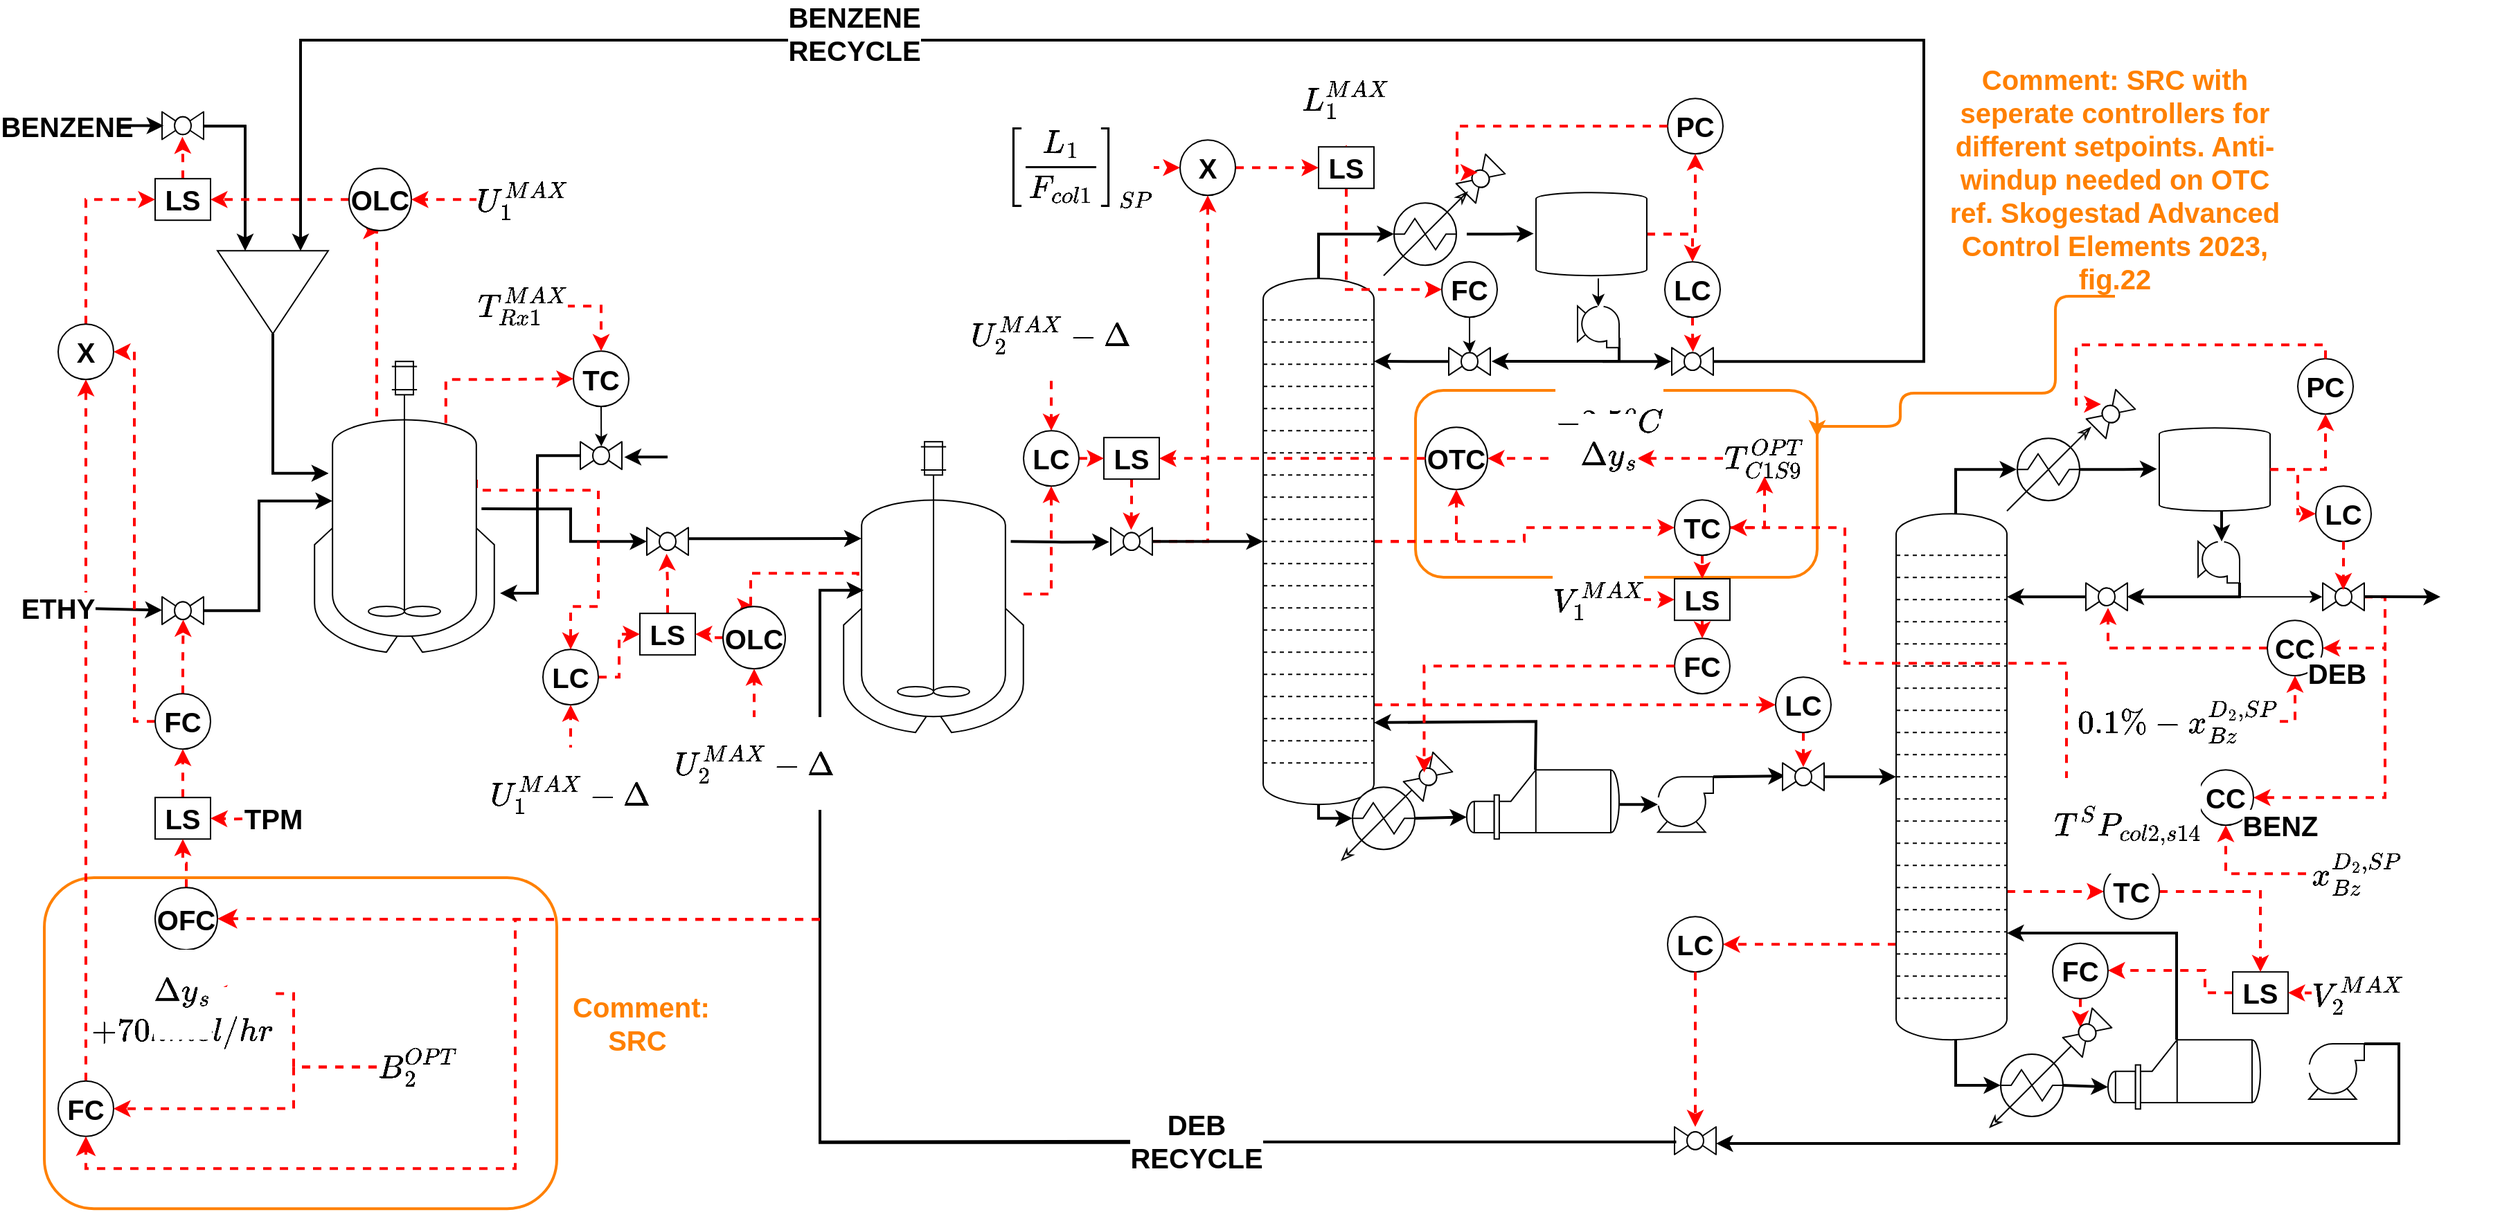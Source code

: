 <mxfile>
    <diagram id="3AL5lcRK7GqpQMIHJLG4" name="Page-1">
        <mxGraphModel dx="1158" dy="655" grid="1" gridSize="10" guides="1" tooltips="1" connect="1" arrows="1" fold="1" page="1" pageScale="1" pageWidth="1654" pageHeight="1169" background="none" math="1" shadow="0">
            <root>
                <mxCell id="0"/>
                <mxCell id="1" parent="0"/>
                <mxCell id="528" value="" style="group;fontSize=20;fontStyle=1" vertex="1" connectable="0" parent="1">
                    <mxGeometry x="1030" y="290.0" width="543" height="273" as="geometry"/>
                </mxCell>
                <mxCell id="445" value="" style="whiteSpace=wrap;html=1;rounded=1;labelBackgroundColor=none;labelBorderColor=none;strokeColor=#FF8000;strokeWidth=2;fontSize=20;fontColor=#FF8000;fillColor=none;gradientColor=none;glass=1;fontStyle=1" vertex="1" parent="528">
                    <mxGeometry y="138" width="290" height="135" as="geometry"/>
                </mxCell>
                <mxCell id="350" value="&lt;font style=&quot;font-size: 20px;&quot;&gt;OTC&lt;/font&gt;" style="ellipse;whiteSpace=wrap;html=1;fontSize=20;fontStyle=1" vertex="1" parent="528">
                    <mxGeometry x="7" y="164.59" width="45" height="45" as="geometry"/>
                </mxCell>
                <mxCell id="432" style="edgeStyle=orthogonalEdgeStyle;rounded=0;html=1;dashed=1;strokeColor=#FF0000;strokeWidth=2;fontSize=20;fontColor=#E8E8E8;fontStyle=1;entryX=1;entryY=0.5;entryDx=0;entryDy=0;" edge="1" parent="528" source="383" target="350">
                    <mxGeometry relative="1" as="geometry">
                        <Array as="points"/>
                    </mxGeometry>
                </mxCell>
                <mxCell id="388" value="$$-2.5^{o}C$$" style="fontSize=20;strokeColor=none;labelBorderColor=none;labelBackgroundColor=#FFFFFF;fontColor=#000000;whiteSpace=wrap;html=1;fontStyle=1" vertex="1" parent="528">
                    <mxGeometry x="120" y="150.74" width="40" height="20.769" as="geometry"/>
                </mxCell>
                <mxCell id="425" value="&lt;span style=&quot;font-family: SFMono-Regular, Menlo, Monaco, Consolas, &amp;quot;Liberation Mono&amp;quot;, &amp;quot;Courier New&amp;quot;, monospace; text-align: left; font-size: 20px;&quot;&gt;&lt;font style=&quot;font-size: 20px;&quot;&gt;$$T_{C1S9}^{ OPT}$$&lt;/font&gt;&lt;/span&gt;" style="whiteSpace=wrap;html=1;fontSize=20;strokeColor=none;labelBackgroundColor=#FFFFFF;fontColor=#000000;fontStyle=1" vertex="1" parent="528">
                    <mxGeometry x="222" y="174.105" width="60" height="25.962" as="geometry"/>
                </mxCell>
                <mxCell id="428" style="edgeStyle=orthogonalEdgeStyle;rounded=0;html=1;entryX=1;entryY=0.5;entryDx=0;entryDy=0;dashed=1;strokeColor=#FF0000;strokeWidth=2;fontSize=20;fontColor=#E8E8E8;fontStyle=1" edge="1" parent="528" source="425" target="383">
                    <mxGeometry relative="1" as="geometry"/>
                </mxCell>
                <mxCell id="383" value="&lt;span style=&quot;font-family: SFMono-Regular, Menlo, Monaco, Consolas, &amp;quot;Liberation Mono&amp;quot;, &amp;quot;Courier New&amp;quot;, monospace; text-align: left; font-size: 20px;&quot;&gt;&lt;font style=&quot;font-size: 20px;&quot;&gt;$$\Delta y_s$$&lt;/font&gt;&lt;/span&gt;" style="whiteSpace=wrap;html=1;fontSize=20;strokeColor=default;labelBackgroundColor=#FFFFFF;fontColor=#000000;fontStyle=1" vertex="1" parent="528">
                    <mxGeometry x="120" y="171.509" width="40" height="31.154" as="geometry"/>
                </mxCell>
                <mxCell id="332" style="edgeStyle=orthogonalEdgeStyle;rounded=0;orthogonalLoop=1;jettySize=auto;html=1;entryX=1.029;entryY=0.51;entryDx=0;entryDy=0;entryPerimeter=0;exitX=1;exitY=0;exitDx=0;exitDy=0;exitPerimeter=0;strokeWidth=2;fontSize=20;fontStyle=1" parent="528" edge="1" target="225">
                    <mxGeometry relative="1" as="geometry">
                        <mxPoint x="53.79" y="110.0" as="targetPoint"/>
                        <mxPoint x="147" y="100.0" as="sourcePoint"/>
                        <Array as="points">
                            <mxPoint x="147" y="117"/>
                            <mxPoint x="55" y="117"/>
                        </Array>
                    </mxGeometry>
                </mxCell>
                <mxCell id="529" value="" style="whiteSpace=wrap;html=1;rounded=1;labelBackgroundColor=none;labelBorderColor=none;strokeColor=#FF8000;strokeWidth=2;fontSize=20;fontColor=#FF8000;fillColor=none;gradientColor=none;glass=1;fontStyle=1" vertex="1" parent="1">
                    <mxGeometry x="40" y="780" width="370" height="239.09" as="geometry"/>
                </mxCell>
                <mxCell id="172" style="edgeStyle=orthogonalEdgeStyle;rounded=0;orthogonalLoop=1;jettySize=auto;html=1;entryX=0;entryY=0.25;entryDx=0;entryDy=0;fontSize=20;fontStyle=1" parent="1" source="226" target="174" edge="1">
                    <mxGeometry relative="1" as="geometry">
                        <mxPoint x="1795" y="-132.91" as="targetPoint"/>
                        <Array as="points">
                            <mxPoint x="1397" y="407.09"/>
                            <mxPoint x="1397" y="175.09"/>
                            <mxPoint x="225" y="175.09"/>
                        </Array>
                    </mxGeometry>
                </mxCell>
                <mxCell id="173" style="edgeStyle=orthogonalEdgeStyle;rounded=0;orthogonalLoop=1;jettySize=auto;html=1;exitX=1;exitY=0;exitDx=0;exitDy=0;exitPerimeter=0;entryX=0.063;entryY=0.469;entryDx=0;entryDy=0;entryPerimeter=0;strokeWidth=2;fontSize=20;fontStyle=1" parent="1" source="220" target="245" edge="1">
                    <mxGeometry relative="1" as="geometry">
                        <Array as="points">
                            <mxPoint x="1297" y="707.09"/>
                        </Array>
                    </mxGeometry>
                </mxCell>
                <mxCell id="174" value="" style="triangle;whiteSpace=wrap;html=1;rotation=90;fontSize=20;fontStyle=1" parent="1" vertex="1">
                    <mxGeometry x="175" y="317.09" width="60" height="80" as="geometry"/>
                </mxCell>
                <mxCell id="175" style="edgeStyle=orthogonalEdgeStyle;rounded=0;orthogonalLoop=1;jettySize=auto;html=1;entryX=0;entryY=0.75;entryDx=0;entryDy=0;fontSize=20;fontStyle=1" parent="1" source="176" target="174" edge="1">
                    <mxGeometry relative="1" as="geometry">
                        <Array as="points">
                            <mxPoint x="185" y="237.09"/>
                        </Array>
                    </mxGeometry>
                </mxCell>
                <mxCell id="176" value="" style="verticalLabelPosition=bottom;align=center;html=1;verticalAlign=top;pointerEvents=1;dashed=0;shape=mxgraph.pid2valves.valve;valveType=ball;fontSize=20;fontStyle=1" parent="1" vertex="1">
                    <mxGeometry x="125" y="226.77" width="30" height="20" as="geometry"/>
                </mxCell>
                <mxCell id="177" style="edgeStyle=orthogonalEdgeStyle;rounded=0;orthogonalLoop=1;jettySize=auto;html=1;entryX=0.078;entryY=0.385;entryDx=0;entryDy=0;entryPerimeter=0;fontSize=20;fontStyle=1" parent="1" source="174" target="311" edge="1">
                    <mxGeometry relative="1" as="geometry">
                        <mxPoint x="235" y="537.09" as="targetPoint"/>
                        <Array as="points">
                            <mxPoint x="205" y="488.09"/>
                        </Array>
                    </mxGeometry>
                </mxCell>
                <mxCell id="178" style="edgeStyle=orthogonalEdgeStyle;rounded=0;orthogonalLoop=1;jettySize=auto;html=1;entryX=0.1;entryY=0.48;entryDx=0;entryDy=0;entryPerimeter=0;strokeWidth=2;fontSize=20;fontStyle=1" parent="1" source="179" target="311" edge="1">
                    <mxGeometry relative="1" as="geometry">
                        <mxPoint x="234.55" y="587.205" as="targetPoint"/>
                    </mxGeometry>
                </mxCell>
                <mxCell id="179" value="" style="verticalLabelPosition=bottom;align=center;html=1;verticalAlign=top;pointerEvents=1;dashed=0;shape=mxgraph.pid2valves.valve;valveType=ball;fontSize=20;fontStyle=1" parent="1" vertex="1">
                    <mxGeometry x="125" y="577.09" width="30" height="20" as="geometry"/>
                </mxCell>
                <mxCell id="181" style="edgeStyle=orthogonalEdgeStyle;rounded=0;orthogonalLoop=1;jettySize=auto;html=1;entryX=0.098;entryY=0.333;entryDx=0;entryDy=0;entryPerimeter=0;fontSize=20;fontStyle=1" parent="1" source="182" target="312" edge="1">
                    <mxGeometry relative="1" as="geometry">
                        <mxPoint x="597" y="535.09" as="targetPoint"/>
                        <Array as="points">
                            <mxPoint x="537" y="535.09"/>
                            <mxPoint x="537" y="535.09"/>
                        </Array>
                    </mxGeometry>
                </mxCell>
                <mxCell id="182" value="" style="verticalLabelPosition=bottom;align=center;html=1;verticalAlign=top;pointerEvents=1;dashed=0;shape=mxgraph.pid2valves.valve;valveType=ball;fontSize=20;fontStyle=1" parent="1" vertex="1">
                    <mxGeometry x="475" y="527.09" width="30" height="20" as="geometry"/>
                </mxCell>
                <mxCell id="183" style="edgeStyle=orthogonalEdgeStyle;rounded=0;orthogonalLoop=1;jettySize=auto;html=1;entryX=0;entryY=0.5;entryDx=0;entryDy=0;entryPerimeter=0;exitX=0.928;exitY=0.507;exitDx=0;exitDy=0;exitPerimeter=0;strokeWidth=2;fontSize=20;fontStyle=1" parent="1" source="311" target="182" edge="1">
                    <mxGeometry relative="1" as="geometry">
                        <mxPoint x="385" y="537.09" as="sourcePoint"/>
                    </mxGeometry>
                </mxCell>
                <mxCell id="186" value="" style="verticalLabelPosition=bottom;align=center;html=1;verticalAlign=top;pointerEvents=1;dashed=0;shape=mxgraph.pid2valves.valve;valveType=ball;fontSize=20;fontStyle=1" parent="1" vertex="1">
                    <mxGeometry x="427" y="465.09" width="30" height="20" as="geometry"/>
                </mxCell>
                <mxCell id="196" value="&lt;font style=&quot;font-size: 20px;&quot;&gt;TC&lt;/font&gt;" style="ellipse;whiteSpace=wrap;html=1;fontSize=20;fontStyle=1" parent="1" vertex="1">
                    <mxGeometry x="422" y="399.59" width="40" height="40" as="geometry"/>
                </mxCell>
                <mxCell id="197" value="&lt;span style=&quot;font-size: 20px;&quot;&gt;PC&lt;/span&gt;" style="ellipse;whiteSpace=wrap;html=1;fontSize=20;fontStyle=1" parent="1" vertex="1">
                    <mxGeometry x="1212" y="217.09" width="40" height="40" as="geometry"/>
                </mxCell>
                <mxCell id="198" value="" style="verticalLabelPosition=bottom;align=center;html=1;verticalAlign=top;pointerEvents=1;dashed=0;shape=mxgraph.pid2valves.valve;valveType=ball;rotation=-45;fontSize=20;fontStyle=1" parent="1" vertex="1">
                    <mxGeometry x="1062" y="265.09" width="30" height="20" as="geometry"/>
                </mxCell>
                <mxCell id="199" style="edgeStyle=orthogonalEdgeStyle;rounded=0;orthogonalLoop=1;jettySize=auto;html=1;entryX=0.5;entryY=1;entryDx=0;entryDy=0;strokeWidth=2;dashed=1;fillColor=#a20025;strokeColor=#FF0000;fontSize=20;fontStyle=1" parent="1" source="218" target="197" edge="1">
                    <mxGeometry relative="1" as="geometry"/>
                </mxCell>
                <mxCell id="200" style="edgeStyle=orthogonalEdgeStyle;rounded=0;orthogonalLoop=1;jettySize=auto;html=1;entryX=0.554;entryY=0.264;entryDx=0;entryDy=0;entryPerimeter=0;strokeWidth=2;dashed=1;fillColor=#a20025;strokeColor=#FF0000;exitX=0;exitY=0.5;exitDx=0;exitDy=0;fontSize=20;fontStyle=1" parent="1" source="197" target="198" edge="1">
                    <mxGeometry relative="1" as="geometry">
                        <Array as="points">
                            <mxPoint x="1060" y="237.09"/>
                            <mxPoint x="1060" y="271.09"/>
                        </Array>
                    </mxGeometry>
                </mxCell>
                <mxCell id="201" value="&lt;font style=&quot;font-size: 20px;&quot;&gt;LC&lt;/font&gt;" style="ellipse;whiteSpace=wrap;html=1;fontSize=20;fontStyle=1" parent="1" vertex="1">
                    <mxGeometry x="1212" y="808.09" width="40" height="40" as="geometry"/>
                </mxCell>
                <mxCell id="208" value="" style="edgeStyle=none;orthogonalLoop=1;jettySize=auto;html=1;rounded=0;exitX=0.5;exitY=1;exitDx=0;exitDy=0;entryX=0.505;entryY=0.165;entryDx=0;entryDy=0;entryPerimeter=0;fontSize=20;fontStyle=1" parent="1" source="196" target="186" edge="1">
                    <mxGeometry width="100" relative="1" as="geometry">
                        <mxPoint x="437" y="435.09" as="sourcePoint"/>
                        <mxPoint x="537" y="435.09" as="targetPoint"/>
                        <Array as="points"/>
                    </mxGeometry>
                </mxCell>
                <mxCell id="214" style="edgeStyle=orthogonalEdgeStyle;rounded=0;orthogonalLoop=1;jettySize=auto;html=1;entryX=0;entryY=0.5;entryDx=0;entryDy=0;dashed=1;strokeColor=#FF0000;strokeWidth=2;fontSize=20;fontStyle=1" parent="1" source="215" target="308" edge="1">
                    <mxGeometry relative="1" as="geometry">
                        <Array as="points">
                            <mxPoint x="1220" y="655.09"/>
                            <mxPoint x="1220" y="655.09"/>
                        </Array>
                    </mxGeometry>
                </mxCell>
                <mxCell id="423" style="edgeStyle=orthogonalEdgeStyle;rounded=0;html=1;entryX=0.5;entryY=1;entryDx=0;entryDy=0;dashed=1;strokeColor=#FF0000;strokeWidth=2;fontSize=20;fontColor=#E8E8E8;fontStyle=1" edge="1" parent="1" source="215" target="350">
                    <mxGeometry relative="1" as="geometry"/>
                </mxCell>
                <mxCell id="429" style="edgeStyle=orthogonalEdgeStyle;rounded=0;html=1;entryX=0;entryY=0.5;entryDx=0;entryDy=0;dashed=1;strokeColor=#FF0000;strokeWidth=2;fontSize=20;fontColor=#E8E8E8;fontStyle=1" edge="1" parent="1" source="215" target="366">
                    <mxGeometry relative="1" as="geometry"/>
                </mxCell>
                <mxCell id="215" value="" style="verticalLabelPosition=bottom;outlineConnect=0;align=center;dashed=0;html=1;verticalAlign=top;shape=mxgraph.pid2misc.column;columnType=tray;fontSize=20;fontStyle=1" parent="1" vertex="1">
                    <mxGeometry x="920" y="347.09" width="80" height="380" as="geometry"/>
                </mxCell>
                <mxCell id="216" style="edgeStyle=orthogonalEdgeStyle;rounded=0;orthogonalLoop=1;jettySize=auto;html=1;strokeWidth=2;fontSize=20;fontStyle=1" parent="1" target="220" edge="1">
                    <mxGeometry relative="1" as="geometry">
                        <Array as="points">
                            <mxPoint x="1185" y="727.09"/>
                            <mxPoint x="1185" y="727.09"/>
                        </Array>
                        <mxPoint x="1145.0" y="727.09" as="sourcePoint"/>
                    </mxGeometry>
                </mxCell>
                <mxCell id="217" style="edgeStyle=orthogonalEdgeStyle;rounded=0;orthogonalLoop=1;jettySize=auto;html=1;entryX=0.5;entryY=0;entryDx=0;entryDy=0;strokeWidth=2;dashed=1;fillColor=#a20025;strokeColor=#FF0000;fontSize=20;fontStyle=1" parent="1" source="218" target="239" edge="1">
                    <mxGeometry relative="1" as="geometry"/>
                </mxCell>
                <mxCell id="218" value="" style="shape=mxgraph.pid.vessels.pressurized_vessel;html=1;pointerEvents=1;align=center;verticalLabelPosition=bottom;verticalAlign=top;dashed=0;fontSize=20;fontStyle=1" parent="1" vertex="1">
                    <mxGeometry x="1117" y="285.09" width="80" height="60" as="geometry"/>
                </mxCell>
                <mxCell id="220" value="" style="verticalLabelPosition=bottom;outlineConnect=0;align=center;dashed=0;html=1;verticalAlign=top;shape=mxgraph.pid.compressors.centrifugal_compressor;fontSize=20;fontStyle=1" parent="1" vertex="1">
                    <mxGeometry x="1205" y="707.09" width="40" height="40" as="geometry"/>
                </mxCell>
                <mxCell id="365" style="edgeStyle=orthogonalEdgeStyle;rounded=0;html=1;entryX=0.5;entryY=1;entryDx=0;entryDy=0;dashed=1;strokeColor=#FF0000;strokeWidth=2;fontSize=20;fontStyle=1" edge="1" parent="1" source="222" target="360">
                    <mxGeometry relative="1" as="geometry">
                        <Array as="points">
                            <mxPoint x="880" y="537.09"/>
                        </Array>
                    </mxGeometry>
                </mxCell>
                <mxCell id="222" value="" style="verticalLabelPosition=bottom;align=center;html=1;verticalAlign=top;pointerEvents=1;dashed=0;shape=mxgraph.pid2valves.valve;valveType=ball;fontSize=20;fontStyle=1" parent="1" vertex="1">
                    <mxGeometry x="810" y="527.09" width="30" height="20" as="geometry"/>
                </mxCell>
                <mxCell id="223" value="" style="shape=mxgraph.pid.heat_exchangers.reboiler;html=1;pointerEvents=1;align=center;verticalLabelPosition=bottom;verticalAlign=top;dashed=0;fontSize=20;fontStyle=1" parent="1" vertex="1">
                    <mxGeometry x="1067" y="702.09" width="110" height="50" as="geometry"/>
                </mxCell>
                <mxCell id="224" value="" style="verticalLabelPosition=bottom;outlineConnect=0;align=center;dashed=0;html=1;verticalAlign=top;shape=mxgraph.pid.compressors.centrifugal_compressor;rotation=90;fontSize=20;fontStyle=1" parent="1" vertex="1">
                    <mxGeometry x="1147" y="367.09" width="30" height="30" as="geometry"/>
                </mxCell>
                <mxCell id="582" style="edgeStyle=orthogonalEdgeStyle;rounded=0;html=1;strokeColor=default;strokeWidth=2;fontSize=20;fontColor=none;noLabel=1;" edge="1" parent="1" source="225">
                    <mxGeometry relative="1" as="geometry">
                        <mxPoint x="1000" y="407" as="targetPoint"/>
                    </mxGeometry>
                </mxCell>
                <mxCell id="225" value="" style="verticalLabelPosition=bottom;align=center;html=1;verticalAlign=top;pointerEvents=1;dashed=0;shape=mxgraph.pid2valves.valve;valveType=ball;fontSize=20;fontStyle=1" parent="1" vertex="1">
                    <mxGeometry x="1054" y="397.09" width="30" height="20" as="geometry"/>
                </mxCell>
                <mxCell id="226" value="" style="verticalLabelPosition=bottom;align=center;html=1;verticalAlign=top;pointerEvents=1;dashed=0;shape=mxgraph.pid2valves.valve;valveType=ball;fontSize=20;fontStyle=1" parent="1" vertex="1">
                    <mxGeometry x="1215" y="397.09" width="30" height="20" as="geometry"/>
                </mxCell>
                <mxCell id="229" value="" style="endArrow=classic;html=1;rounded=0;entryX=-0.012;entryY=0.504;entryDx=0;entryDy=0;entryPerimeter=0;strokeWidth=2;fontSize=20;fontStyle=1" parent="1" target="226" edge="1">
                    <mxGeometry width="50" height="50" relative="1" as="geometry">
                        <mxPoint x="1165.0" y="407.09" as="sourcePoint"/>
                        <mxPoint x="1305" y="437.09" as="targetPoint"/>
                    </mxGeometry>
                </mxCell>
                <mxCell id="230" style="edgeStyle=orthogonalEdgeStyle;rounded=0;orthogonalLoop=1;jettySize=auto;html=1;entryX=0.01;entryY=0.5;entryDx=0;entryDy=0;entryPerimeter=0;fontSize=20;fontStyle=1" parent="1" target="224" edge="1">
                    <mxGeometry relative="1" as="geometry">
                        <mxPoint x="1162" y="347.09" as="sourcePoint"/>
                        <Array as="points">
                            <mxPoint x="1162" y="357.09"/>
                            <mxPoint x="1162" y="357.09"/>
                        </Array>
                    </mxGeometry>
                </mxCell>
                <mxCell id="233" value="" style="shape=mxgraph.pid.heat_exchangers.condenser;html=1;pointerEvents=1;align=center;verticalLabelPosition=bottom;verticalAlign=top;dashed=0;movable=1;resizable=1;rotatable=1;deletable=1;editable=1;locked=0;connectable=1;fontSize=20;fontStyle=1" parent="1" vertex="1">
                    <mxGeometry x="1007" y="285.09" width="60" height="60" as="geometry"/>
                </mxCell>
                <mxCell id="234" style="edgeStyle=orthogonalEdgeStyle;rounded=0;orthogonalLoop=1;jettySize=auto;html=1;entryX=-0.021;entryY=0.494;entryDx=0;entryDy=0;entryPerimeter=0;strokeWidth=2;fontSize=20;fontStyle=1" parent="1" source="233" target="218" edge="1">
                    <mxGeometry relative="1" as="geometry"/>
                </mxCell>
                <mxCell id="235" value="&lt;font style=&quot;font-size: 20px;&quot;&gt;FC&lt;/font&gt;" style="ellipse;whiteSpace=wrap;html=1;fontSize=20;fontStyle=1" parent="1" vertex="1">
                    <mxGeometry x="1049" y="335.09" width="40" height="40" as="geometry"/>
                </mxCell>
                <mxCell id="236" value="" style="shape=mxgraph.pid.heat_exchangers.heater;html=1;pointerEvents=1;align=center;verticalLabelPosition=bottom;verticalAlign=top;dashed=0;fontSize=20;fontStyle=1" parent="1" vertex="1">
                    <mxGeometry x="977" y="707.09" width="60" height="60" as="geometry"/>
                </mxCell>
                <mxCell id="237" value="&lt;font style=&quot;font-size: 20px;&quot;&gt;FC&lt;/font&gt;" style="ellipse;whiteSpace=wrap;html=1;fontSize=20;fontStyle=1" parent="1" vertex="1">
                    <mxGeometry x="1217" y="607.09" width="40" height="40" as="geometry"/>
                </mxCell>
                <mxCell id="238" value="" style="verticalLabelPosition=bottom;align=center;html=1;verticalAlign=top;pointerEvents=1;dashed=0;shape=mxgraph.pid2valves.valve;valveType=ball;rotation=135;fontSize=20;fontStyle=1" parent="1" vertex="1">
                    <mxGeometry x="1024" y="697.09" width="30" height="20" as="geometry"/>
                </mxCell>
                <mxCell id="447" style="edgeStyle=orthogonalEdgeStyle;rounded=0;html=1;entryX=0.511;entryY=0.15;entryDx=0;entryDy=0;entryPerimeter=0;dashed=1;strokeColor=#FF0000;strokeWidth=2;fontSize=20;fontColor=#FF8000;fontStyle=1" edge="1" parent="1" source="239" target="226">
                    <mxGeometry relative="1" as="geometry"/>
                </mxCell>
                <mxCell id="239" value="&lt;span style=&quot;font-size: 20px;&quot;&gt;LC&lt;/span&gt;" style="ellipse;whiteSpace=wrap;html=1;fontSize=20;fontStyle=1" parent="1" vertex="1">
                    <mxGeometry x="1210" y="335.09" width="40" height="40" as="geometry"/>
                </mxCell>
                <mxCell id="241" style="edgeStyle=orthogonalEdgeStyle;rounded=0;orthogonalLoop=1;jettySize=auto;html=1;entryX=0.513;entryY=0.2;entryDx=0;entryDy=0;entryPerimeter=0;fontSize=20;fontStyle=1" parent="1" source="235" target="225" edge="1">
                    <mxGeometry relative="1" as="geometry"/>
                </mxCell>
                <mxCell id="380" style="edgeStyle=orthogonalEdgeStyle;rounded=0;html=1;entryX=1;entryY=0.5;entryDx=0;entryDy=0;dashed=1;strokeColor=#FF0000;strokeWidth=2;fontSize=20;fontColor=#E8E8E8;fontStyle=1" edge="1" parent="1" source="242" target="201">
                    <mxGeometry relative="1" as="geometry">
                        <Array as="points">
                            <mxPoint x="1340" y="828.09"/>
                            <mxPoint x="1340" y="828.09"/>
                        </Array>
                    </mxGeometry>
                </mxCell>
                <mxCell id="591" style="edgeStyle=orthogonalEdgeStyle;rounded=0;html=1;entryX=0;entryY=0.5;entryDx=0;entryDy=0;dashed=1;strokeColor=#FF0000;strokeWidth=2;fontSize=20;fontColor=#000000;" edge="1" parent="1" source="242" target="590">
                    <mxGeometry relative="1" as="geometry">
                        <Array as="points">
                            <mxPoint x="1480" y="790"/>
                            <mxPoint x="1480" y="790"/>
                        </Array>
                    </mxGeometry>
                </mxCell>
                <mxCell id="242" value="" style="verticalLabelPosition=bottom;outlineConnect=0;align=center;dashed=0;html=1;verticalAlign=top;shape=mxgraph.pid2misc.column;columnType=tray;fontSize=20;fontStyle=1" parent="1" vertex="1">
                    <mxGeometry x="1377" y="517.09" width="80" height="380" as="geometry"/>
                </mxCell>
                <mxCell id="243" style="edgeStyle=orthogonalEdgeStyle;rounded=0;orthogonalLoop=1;jettySize=auto;html=1;entryX=1;entryY=0.6;entryDx=0;entryDy=0;entryPerimeter=0;strokeWidth=2;fontSize=20;fontStyle=1;exitX=1;exitY=0;exitDx=0;exitDy=0;exitPerimeter=0;" parent="1" target="252" edge="1" source="254">
                    <mxGeometry relative="1" as="geometry">
                        <mxPoint x="1151" y="947.09" as="targetPoint"/>
                        <mxPoint x="1740" y="830" as="sourcePoint"/>
                        <Array as="points">
                            <mxPoint x="1740" y="900"/>
                            <mxPoint x="1740" y="972"/>
                        </Array>
                    </mxGeometry>
                </mxCell>
                <mxCell id="244" style="edgeStyle=orthogonalEdgeStyle;rounded=0;orthogonalLoop=1;jettySize=auto;html=1;strokeWidth=2;fontSize=20;fontStyle=1" parent="1" source="245" target="242" edge="1">
                    <mxGeometry relative="1" as="geometry"/>
                </mxCell>
                <mxCell id="245" value="" style="verticalLabelPosition=bottom;align=center;html=1;verticalAlign=top;pointerEvents=1;dashed=0;shape=mxgraph.pid2valves.valve;valveType=ball;fontSize=20;fontStyle=1" parent="1" vertex="1">
                    <mxGeometry x="1295" y="697.09" width="30" height="20" as="geometry"/>
                </mxCell>
                <mxCell id="246" value="" style="verticalLabelPosition=bottom;outlineConnect=0;align=center;dashed=0;html=1;verticalAlign=top;shape=mxgraph.pid.compressors.centrifugal_compressor;rotation=90;fontSize=20;fontStyle=1" parent="1" vertex="1">
                    <mxGeometry x="1595" y="537.09" width="30" height="30" as="geometry"/>
                </mxCell>
                <mxCell id="247" style="edgeStyle=orthogonalEdgeStyle;rounded=0;orthogonalLoop=1;jettySize=auto;html=1;strokeWidth=2;fontSize=20;fontStyle=1" parent="1" source="248" target="242" edge="1">
                    <mxGeometry relative="1" as="geometry">
                        <Array as="points">
                            <mxPoint x="1497" y="577.09"/>
                            <mxPoint x="1497" y="577.09"/>
                        </Array>
                    </mxGeometry>
                </mxCell>
                <mxCell id="248" value="" style="verticalLabelPosition=bottom;align=center;html=1;verticalAlign=top;pointerEvents=1;dashed=0;shape=mxgraph.pid2valves.valve;valveType=ball;fontSize=20;fontStyle=1" parent="1" vertex="1">
                    <mxGeometry x="1514" y="567.09" width="30" height="20" as="geometry"/>
                </mxCell>
                <mxCell id="397" style="edgeStyle=orthogonalEdgeStyle;rounded=0;html=1;entryX=1;entryY=0.5;entryDx=0;entryDy=0;dashed=1;strokeColor=#FF0000;strokeWidth=2;fontSize=20;fontColor=#E8E8E8;fontStyle=1" edge="1" parent="1" source="249" target="395">
                    <mxGeometry relative="1" as="geometry">
                        <Array as="points">
                            <mxPoint x="1730" y="577.09"/>
                            <mxPoint x="1730" y="722.09"/>
                        </Array>
                    </mxGeometry>
                </mxCell>
                <mxCell id="435" style="edgeStyle=orthogonalEdgeStyle;rounded=0;html=1;entryX=1;entryY=0.5;entryDx=0;entryDy=0;dashed=1;strokeColor=#FF0000;strokeWidth=2;fontSize=20;fontColor=#E8E8E8;fontStyle=1" edge="1" parent="1" source="249" target="370">
                    <mxGeometry relative="1" as="geometry">
                        <Array as="points">
                            <mxPoint x="1730" y="577.09"/>
                            <mxPoint x="1730" y="614.09"/>
                        </Array>
                    </mxGeometry>
                </mxCell>
                <mxCell id="249" value="" style="verticalLabelPosition=bottom;align=center;html=1;verticalAlign=top;pointerEvents=1;dashed=0;shape=mxgraph.pid2valves.valve;valveType=ball;fontSize=20;fontStyle=1" parent="1" vertex="1">
                    <mxGeometry x="1685" y="567.09" width="30" height="20" as="geometry"/>
                </mxCell>
                <mxCell id="250" style="edgeStyle=orthogonalEdgeStyle;rounded=0;orthogonalLoop=1;jettySize=auto;html=1;entryX=0.993;entryY=0.5;entryDx=0;entryDy=0;entryPerimeter=0;exitX=1;exitY=0;exitDx=0;exitDy=0;exitPerimeter=0;fontSize=20;fontStyle=1" parent="1" source="246" target="248" edge="1">
                    <mxGeometry relative="1" as="geometry">
                        <mxPoint x="1705" y="607.09" as="targetPoint"/>
                        <mxPoint x="1615" y="577.09" as="sourcePoint"/>
                        <Array as="points">
                            <mxPoint x="1625" y="577.09"/>
                        </Array>
                    </mxGeometry>
                </mxCell>
                <mxCell id="251" value="" style="endArrow=classic;html=1;rounded=0;entryX=-0.012;entryY=0.504;entryDx=0;entryDy=0;entryPerimeter=0;fontSize=20;fontStyle=1" parent="1" target="249" edge="1">
                    <mxGeometry width="50" height="50" relative="1" as="geometry">
                        <mxPoint x="1625.0" y="577.09" as="sourcePoint"/>
                        <mxPoint x="1765" y="607.09" as="targetPoint"/>
                    </mxGeometry>
                </mxCell>
                <mxCell id="252" value="" style="verticalLabelPosition=bottom;align=center;html=1;verticalAlign=top;pointerEvents=1;dashed=0;shape=mxgraph.pid2valves.valve;valveType=ball;fontSize=20;fontStyle=1" parent="1" vertex="1">
                    <mxGeometry x="1217" y="960.0" width="30" height="20" as="geometry"/>
                </mxCell>
                <mxCell id="254" value="" style="verticalLabelPosition=bottom;outlineConnect=0;align=center;dashed=0;html=1;verticalAlign=top;shape=mxgraph.pid.compressors.centrifugal_compressor;fontSize=20;fontStyle=1" parent="1" vertex="1">
                    <mxGeometry x="1675" y="900.0" width="40" height="40" as="geometry"/>
                </mxCell>
                <mxCell id="585" style="edgeStyle=none;rounded=0;html=1;entryX=0.01;entryY=0.5;entryDx=0;entryDy=0;entryPerimeter=0;strokeColor=#FFFFFF;strokeWidth=2;fontSize=20;fontColor=#FFFFFF;" edge="1" parent="1" source="256" target="254">
                    <mxGeometry relative="1" as="geometry"/>
                </mxCell>
                <mxCell id="256" value="" style="shape=mxgraph.pid.heat_exchangers.reboiler;html=1;pointerEvents=1;align=center;verticalLabelPosition=bottom;verticalAlign=top;dashed=0;fontSize=20;fontStyle=1" parent="1" vertex="1">
                    <mxGeometry x="1530" y="897.09" width="110" height="50" as="geometry"/>
                </mxCell>
                <mxCell id="259" value="" style="shape=mxgraph.pid.heat_exchangers.heater;html=1;pointerEvents=1;align=center;verticalLabelPosition=bottom;verticalAlign=top;dashed=0;fontSize=20;fontStyle=1" parent="1" vertex="1">
                    <mxGeometry x="1445" y="900" width="60" height="60" as="geometry"/>
                </mxCell>
                <mxCell id="265" value="" style="shape=mxgraph.pid.vessels.pressurized_vessel;html=1;pointerEvents=1;align=center;verticalLabelPosition=bottom;verticalAlign=top;dashed=0;fontSize=20;fontStyle=1" parent="1" vertex="1">
                    <mxGeometry x="1567" y="455.09" width="80" height="60" as="geometry"/>
                </mxCell>
                <mxCell id="266" style="edgeStyle=orthogonalEdgeStyle;rounded=0;orthogonalLoop=1;jettySize=auto;html=1;strokeWidth=2;fontSize=20;fontStyle=1" parent="1" edge="1">
                    <mxGeometry relative="1" as="geometry">
                        <mxPoint x="1612" y="515.09" as="sourcePoint"/>
                        <Array as="points">
                            <mxPoint x="1612" y="537.09"/>
                        </Array>
                        <mxPoint x="1612" y="537.09" as="targetPoint"/>
                    </mxGeometry>
                </mxCell>
                <mxCell id="267" value="" style="shape=mxgraph.pid.heat_exchangers.condenser;html=1;pointerEvents=1;align=center;verticalLabelPosition=bottom;verticalAlign=top;dashed=0;movable=1;resizable=1;rotatable=1;deletable=1;editable=1;locked=0;connectable=1;fontSize=20;fontStyle=1" parent="1" vertex="1">
                    <mxGeometry x="1457" y="455.09" width="60" height="60" as="geometry"/>
                </mxCell>
                <mxCell id="269" value="&lt;span style=&quot;font-size: 20px;&quot;&gt;PC&lt;/span&gt;" style="ellipse;whiteSpace=wrap;html=1;fontSize=20;fontStyle=1" parent="1" vertex="1">
                    <mxGeometry x="1667" y="405.09" width="40" height="40" as="geometry"/>
                </mxCell>
                <mxCell id="270" value="" style="verticalLabelPosition=bottom;align=center;html=1;verticalAlign=top;pointerEvents=1;dashed=0;shape=mxgraph.pid2valves.valve;valveType=ball;rotation=-45;fontSize=20;fontStyle=1" parent="1" vertex="1">
                    <mxGeometry x="1517" y="435.09" width="30" height="20" as="geometry"/>
                </mxCell>
                <mxCell id="272" value="&lt;span style=&quot;font-size: 20px;&quot;&gt;LC&lt;/span&gt;" style="ellipse;whiteSpace=wrap;html=1;fontSize=20;fontStyle=1" parent="1" vertex="1">
                    <mxGeometry x="1680" y="497.09" width="40" height="40" as="geometry"/>
                </mxCell>
                <mxCell id="273" style="edgeStyle=orthogonalEdgeStyle;rounded=0;orthogonalLoop=1;jettySize=auto;html=1;fontSize=20;fontStyle=1;dashed=1;strokeWidth=2;strokeColor=#FF0000;" parent="1" source="308" edge="1">
                    <mxGeometry relative="1" as="geometry">
                        <Array as="points"/>
                        <mxPoint x="1310" y="700" as="targetPoint"/>
                    </mxGeometry>
                </mxCell>
                <mxCell id="278" style="edgeStyle=orthogonalEdgeStyle;rounded=0;orthogonalLoop=1;jettySize=auto;html=1;entryX=0;entryY=0.5;entryDx=0;entryDy=0;dashed=1;strokeColor=#FF0000;strokeWidth=2;fontSize=20;fontStyle=1" parent="1" source="265" target="272" edge="1">
                    <mxGeometry relative="1" as="geometry"/>
                </mxCell>
                <mxCell id="279" style="edgeStyle=orthogonalEdgeStyle;rounded=0;orthogonalLoop=1;jettySize=auto;html=1;entryX=0.5;entryY=1;entryDx=0;entryDy=0;dashed=1;strokeColor=#FF0000;strokeWidth=2;fontSize=20;fontStyle=1" parent="1" source="265" target="269" edge="1">
                    <mxGeometry relative="1" as="geometry"/>
                </mxCell>
                <mxCell id="280" style="edgeStyle=orthogonalEdgeStyle;rounded=0;orthogonalLoop=1;jettySize=auto;html=1;entryX=0.5;entryY=0;entryDx=0;entryDy=0;entryPerimeter=0;dashed=1;strokeColor=#FF0000;strokeWidth=2;fontSize=20;fontStyle=1" parent="1" source="269" target="270" edge="1">
                    <mxGeometry relative="1" as="geometry">
                        <Array as="points">
                            <mxPoint x="1687" y="395.09"/>
                            <mxPoint x="1507" y="395.09"/>
                            <mxPoint x="1507" y="438.09"/>
                        </Array>
                    </mxGeometry>
                </mxCell>
                <mxCell id="281" style="edgeStyle=orthogonalEdgeStyle;rounded=0;orthogonalLoop=1;jettySize=auto;html=1;entryX=0.492;entryY=0.25;entryDx=0;entryDy=0;entryPerimeter=0;dashed=1;strokeColor=#FF0000;strokeWidth=2;fontSize=20;fontStyle=1" parent="1" source="272" target="249" edge="1">
                    <mxGeometry relative="1" as="geometry"/>
                </mxCell>
                <mxCell id="283" style="edgeStyle=orthogonalEdgeStyle;rounded=0;orthogonalLoop=1;jettySize=auto;html=1;entryX=0;entryY=0.5;entryDx=0;entryDy=0;exitX=0.73;exitY=0.212;exitDx=0;exitDy=0;exitPerimeter=0;dashed=1;endSize=6;curved=0;strokeColor=#FF0000;strokeWidth=2;fontSize=20;fontStyle=1" parent="1" source="311" target="196" edge="1">
                    <mxGeometry relative="1" as="geometry">
                        <Array as="points">
                            <mxPoint x="330" y="420.09"/>
                            <mxPoint x="367" y="420.09"/>
                        </Array>
                        <mxPoint x="366.55" y="506.475" as="sourcePoint"/>
                    </mxGeometry>
                </mxCell>
                <mxCell id="287" style="edgeStyle=orthogonalEdgeStyle;rounded=0;orthogonalLoop=1;jettySize=auto;html=1;entryX=1.031;entryY=0.797;entryDx=0;entryDy=0;entryPerimeter=0;endSize=6;curved=0;strokeWidth=2;fontSize=20;fontStyle=1" parent="1" source="186" target="311" edge="1">
                    <mxGeometry relative="1" as="geometry">
                        <mxPoint x="388.3" y="514.665" as="targetPoint"/>
                    </mxGeometry>
                </mxCell>
                <mxCell id="288" value="" style="endArrow=classic;html=1;rounded=0;endSize=6;curved=0;strokeWidth=2;entryX=1.059;entryY=0.556;entryDx=0;entryDy=0;entryPerimeter=0;fontSize=20;fontStyle=1" parent="1" target="186" edge="1">
                    <mxGeometry width="50" height="50" relative="1" as="geometry">
                        <mxPoint x="490" y="476.09" as="sourcePoint"/>
                        <mxPoint x="457" y="467.09" as="targetPoint"/>
                    </mxGeometry>
                </mxCell>
                <mxCell id="291" style="edgeStyle=orthogonalEdgeStyle;rounded=0;orthogonalLoop=1;jettySize=auto;html=1;dashed=1;endSize=6;curved=0;strokeColor=#FF0000;strokeWidth=2;fontSize=20;fontStyle=1" parent="1" source="201" target="252" edge="1">
                    <mxGeometry relative="1" as="geometry"/>
                </mxCell>
                <mxCell id="297" value="" style="endArrow=classic;html=1;rounded=0;exitX=0.45;exitY=0;exitDx=0;exitDy=0;exitPerimeter=0;endSize=6;curved=0;strokeWidth=2;fontSize=20;fontStyle=1" parent="1" source="223" edge="1">
                    <mxGeometry width="50" height="50" relative="1" as="geometry">
                        <mxPoint x="1105" y="697.09" as="sourcePoint"/>
                        <mxPoint x="1000" y="668" as="targetPoint"/>
                        <Array as="points">
                            <mxPoint x="1117" y="667.09"/>
                        </Array>
                    </mxGeometry>
                </mxCell>
                <mxCell id="299" style="edgeStyle=orthogonalEdgeStyle;rounded=0;orthogonalLoop=1;jettySize=auto;html=1;entryX=0;entryY=0.682;entryDx=0;entryDy=0;entryPerimeter=0;exitX=0.876;exitY=0.5;exitDx=0;exitDy=0;exitPerimeter=0;endSize=6;curved=0;strokeWidth=2;fontSize=20;fontStyle=1" parent="1" target="223" edge="1">
                    <mxGeometry relative="1" as="geometry">
                        <mxPoint x="1055" y="865.09" as="targetPoint"/>
                        <mxPoint x="1029.56" y="737.09" as="sourcePoint"/>
                        <Array as="points">
                            <mxPoint x="1030" y="736.09"/>
                        </Array>
                    </mxGeometry>
                </mxCell>
                <mxCell id="300" style="edgeStyle=orthogonalEdgeStyle;rounded=0;orthogonalLoop=1;jettySize=auto;html=1;entryX=0.124;entryY=0.5;entryDx=0;entryDy=0;entryPerimeter=0;endSize=6;curved=0;strokeWidth=2;fontSize=20;fontStyle=1" parent="1" source="215" edge="1">
                    <mxGeometry relative="1" as="geometry">
                        <mxPoint x="984.44" y="737.09" as="targetPoint"/>
                        <Array as="points">
                            <mxPoint x="960" y="737.09"/>
                        </Array>
                    </mxGeometry>
                </mxCell>
                <mxCell id="301" style="edgeStyle=orthogonalEdgeStyle;rounded=0;orthogonalLoop=1;jettySize=auto;html=1;dashed=1;endSize=6;curved=0;strokeColor=#FF0000;strokeWidth=2;entryX=0.491;entryY=0.708;entryDx=0;entryDy=0;entryPerimeter=0;fontSize=20;fontStyle=1" parent="1" source="237" target="238" edge="1">
                    <mxGeometry relative="1" as="geometry">
                        <mxPoint x="1037" y="695.09" as="targetPoint"/>
                    </mxGeometry>
                </mxCell>
                <mxCell id="308" value="&lt;font style=&quot;font-size: 20px;&quot;&gt;LC&lt;/font&gt;" style="ellipse;whiteSpace=wrap;html=1;fontSize=20;fontStyle=1" parent="1" vertex="1">
                    <mxGeometry x="1290" y="635.09" width="40" height="40" as="geometry"/>
                </mxCell>
                <mxCell id="471" style="edgeStyle=orthogonalEdgeStyle;rounded=0;html=1;entryX=0.5;entryY=0;entryDx=0;entryDy=0;dashed=1;strokeColor=#FF0000;strokeWidth=2;fontSize=20;fontColor=#FF8000;elbow=vertical;exitX=0.9;exitY=0.407;exitDx=0;exitDy=0;exitPerimeter=0;fontStyle=1" edge="1" parent="1" source="311" target="457">
                    <mxGeometry relative="1" as="geometry">
                        <Array as="points">
                            <mxPoint x="352" y="500.09"/>
                            <mxPoint x="440" y="500.09"/>
                            <mxPoint x="440" y="584.09"/>
                            <mxPoint x="420" y="584.09"/>
                        </Array>
                    </mxGeometry>
                </mxCell>
                <mxCell id="477" style="edgeStyle=orthogonalEdgeStyle;rounded=0;html=1;entryX=0.5;entryY=1;entryDx=0;entryDy=0;dashed=1;strokeColor=#FF0000;strokeWidth=2;fontSize=20;fontColor=#FF8000;elbow=vertical;exitX=0.304;exitY=0.22;exitDx=0;exitDy=0;exitPerimeter=0;fontStyle=1" edge="1" parent="1" source="311" target="476">
                    <mxGeometry relative="1" as="geometry">
                        <Array as="points">
                            <mxPoint x="280" y="453.09"/>
                        </Array>
                    </mxGeometry>
                </mxCell>
                <mxCell id="311" value="" style="shape=mxgraph.pid.vessels.jacketed_mixing_vessel;html=1;pointerEvents=1;align=center;verticalLabelPosition=bottom;verticalAlign=top;dashed=0;fontSize=20;fontStyle=1" parent="1" vertex="1">
                    <mxGeometry x="235" y="407.09" width="130" height="210" as="geometry"/>
                </mxCell>
                <mxCell id="408" style="edgeStyle=orthogonalEdgeStyle;rounded=0;html=1;entryX=0.5;entryY=1;entryDx=0;entryDy=0;dashed=1;strokeColor=#FF0000;strokeWidth=2;fontSize=20;fontColor=#E8E8E8;fontStyle=1" edge="1" parent="1" source="312" target="407">
                    <mxGeometry relative="1" as="geometry">
                        <Array as="points">
                            <mxPoint x="767" y="575.09"/>
                        </Array>
                    </mxGeometry>
                </mxCell>
                <mxCell id="467" style="edgeStyle=orthogonalEdgeStyle;rounded=0;html=1;entryX=0.5;entryY=0;entryDx=0;entryDy=0;dashed=1;strokeColor=#FF0000;strokeWidth=2;fontSize=20;fontColor=#FF8000;elbow=vertical;exitX=0.08;exitY=0.46;exitDx=0;exitDy=0;exitPerimeter=0;fontStyle=1" edge="1" parent="1" source="312" target="464">
                    <mxGeometry relative="1" as="geometry">
                        <Array as="points">
                            <mxPoint x="627" y="560.09"/>
                            <mxPoint x="550" y="560.09"/>
                        </Array>
                    </mxGeometry>
                </mxCell>
                <mxCell id="312" value="" style="shape=mxgraph.pid.vessels.jacketed_mixing_vessel;html=1;pointerEvents=1;align=center;verticalLabelPosition=bottom;verticalAlign=top;dashed=0;fontSize=20;fontStyle=1" parent="1" vertex="1">
                    <mxGeometry x="617" y="465.09" width="130" height="210" as="geometry"/>
                </mxCell>
                <mxCell id="314" style="edgeStyle=orthogonalEdgeStyle;rounded=0;orthogonalLoop=1;jettySize=auto;html=1;entryX=0;entryY=0.75;entryDx=0;entryDy=0;strokeWidth=2;fontSize=20;fontStyle=1" parent="1" edge="1">
                    <mxGeometry relative="1" as="geometry">
                        <Array as="points">
                            <mxPoint x="185" y="237.06"/>
                        </Array>
                        <mxPoint x="155" y="237.094" as="sourcePoint"/>
                        <mxPoint x="185.0" y="327.06" as="targetPoint"/>
                    </mxGeometry>
                </mxCell>
                <mxCell id="315" value="" style="endArrow=classic;html=1;rounded=0;entryX=-0.1;entryY=0.643;entryDx=0;entryDy=0;entryPerimeter=0;strokeWidth=2;startArrow=none;fontSize=20;fontStyle=1" parent="1" edge="1" source="543">
                    <mxGeometry width="50" height="50" relative="1" as="geometry">
                        <mxPoint x="20" y="587.09" as="sourcePoint"/>
                        <mxPoint x="125" y="586.77" as="targetPoint"/>
                    </mxGeometry>
                </mxCell>
                <mxCell id="317" style="edgeStyle=orthogonalEdgeStyle;rounded=0;orthogonalLoop=1;jettySize=auto;html=1;entryX=0.078;entryY=0.385;entryDx=0;entryDy=0;entryPerimeter=0;strokeWidth=2;fontSize=20;fontStyle=1" parent="1" edge="1">
                    <mxGeometry relative="1" as="geometry">
                        <mxPoint x="205.0" y="387.06" as="sourcePoint"/>
                        <mxPoint x="245.14" y="487.91" as="targetPoint"/>
                        <Array as="points">
                            <mxPoint x="205" y="488.06"/>
                        </Array>
                    </mxGeometry>
                </mxCell>
                <mxCell id="318" style="edgeStyle=orthogonalEdgeStyle;rounded=0;orthogonalLoop=1;jettySize=auto;html=1;entryX=0;entryY=0.25;entryDx=0;entryDy=0;strokeWidth=2;fontSize=20;fontStyle=1" parent="1" edge="1">
                    <mxGeometry relative="1" as="geometry">
                        <mxPoint x="225.0" y="327.06" as="targetPoint"/>
                        <Array as="points">
                            <mxPoint x="1397" y="407.06"/>
                            <mxPoint x="1397" y="175.06"/>
                            <mxPoint x="225" y="175.06"/>
                        </Array>
                        <mxPoint x="1245.0" y="407.094" as="sourcePoint"/>
                    </mxGeometry>
                </mxCell>
                <mxCell id="535" value="ETHY recycle" style="edgeLabel;html=1;align=center;verticalAlign=middle;resizable=0;points=[];fontSize=20;fontColor=none;labelBackgroundColor=none;noLabel=1;fontStyle=1" vertex="1" connectable="0" parent="318">
                    <mxGeometry x="0.279" y="4" relative="1" as="geometry">
                        <mxPoint x="21" y="-9" as="offset"/>
                    </mxGeometry>
                </mxCell>
                <mxCell id="320" style="edgeStyle=orthogonalEdgeStyle;rounded=0;orthogonalLoop=1;jettySize=auto;html=1;entryX=0.098;entryY=0.333;entryDx=0;entryDy=0;entryPerimeter=0;strokeWidth=2;fontSize=20;fontStyle=1" parent="1" edge="1">
                    <mxGeometry relative="1" as="geometry">
                        <mxPoint x="629.74" y="534.99" as="targetPoint"/>
                        <mxPoint x="505.0" y="535.094" as="sourcePoint"/>
                        <Array as="points">
                            <mxPoint x="537" y="535.06"/>
                            <mxPoint x="537" y="535.06"/>
                        </Array>
                    </mxGeometry>
                </mxCell>
                <mxCell id="321" style="edgeStyle=orthogonalEdgeStyle;rounded=0;orthogonalLoop=1;jettySize=auto;html=1;entryX=0.112;entryY=0.511;entryDx=0;entryDy=0;entryPerimeter=0;strokeWidth=2;startArrow=none;exitX=0.042;exitY=0.545;exitDx=0;exitDy=0;exitPerimeter=0;fontSize=20;fontStyle=1" parent="1" edge="1" source="548">
                    <mxGeometry relative="1" as="geometry">
                        <mxPoint x="631.56" y="572.37" as="targetPoint"/>
                        <Array as="points">
                            <mxPoint x="600" y="572"/>
                        </Array>
                        <mxPoint x="1217" y="947.094" as="sourcePoint"/>
                    </mxGeometry>
                </mxCell>
                <mxCell id="322" value="" style="edgeStyle=orthogonalEdgeStyle;rounded=0;orthogonalLoop=1;jettySize=auto;html=1;exitX=0.929;exitY=0.343;exitDx=0;exitDy=0;exitPerimeter=0;strokeWidth=2;entryX=-0.038;entryY=0.519;entryDx=0;entryDy=0;entryPerimeter=0;fontSize=20;fontStyle=1" parent="1" edge="1" target="222">
                    <mxGeometry relative="1" as="geometry">
                        <mxPoint x="737.77" y="537.09" as="sourcePoint"/>
                        <mxPoint x="835.0" y="537.09" as="targetPoint"/>
                    </mxGeometry>
                </mxCell>
                <mxCell id="323" style="edgeStyle=orthogonalEdgeStyle;rounded=0;orthogonalLoop=1;jettySize=auto;html=1;strokeWidth=2;exitX=1;exitY=0.499;exitDx=0;exitDy=0;exitPerimeter=0;fontSize=20;fontStyle=1" parent="1" edge="1" target="215" source="222">
                    <mxGeometry relative="1" as="geometry">
                        <mxPoint x="865.0" y="537.06" as="sourcePoint"/>
                        <mxPoint x="905.0" y="537.06" as="targetPoint"/>
                    </mxGeometry>
                </mxCell>
                <mxCell id="325" style="edgeStyle=orthogonalEdgeStyle;rounded=0;orthogonalLoop=1;jettySize=auto;html=1;entryX=0.124;entryY=0.5;entryDx=0;entryDy=0;entryPerimeter=0;strokeWidth=2;fontSize=20;fontStyle=1" parent="1" edge="1" target="259" source="242">
                    <mxGeometry relative="1" as="geometry">
                        <mxPoint x="1420" y="880" as="sourcePoint"/>
                        <Array as="points">
                            <mxPoint x="1420" y="930"/>
                        </Array>
                        <mxPoint x="1454.44" y="903.06" as="targetPoint"/>
                    </mxGeometry>
                </mxCell>
                <mxCell id="326" style="rounded=0;orthogonalLoop=1;jettySize=auto;html=1;entryX=0;entryY=0.682;entryDx=0;entryDy=0;entryPerimeter=0;exitX=0.876;exitY=0.5;exitDx=0;exitDy=0;exitPerimeter=0;strokeWidth=2;fontSize=20;fontStyle=1" parent="1" edge="1" target="256" source="259">
                    <mxGeometry relative="1" as="geometry">
                        <mxPoint x="1537" y="902.16" as="targetPoint"/>
                        <mxPoint x="1499.56" y="903.06" as="sourcePoint"/>
                    </mxGeometry>
                </mxCell>
                <mxCell id="327" style="edgeStyle=orthogonalEdgeStyle;rounded=0;orthogonalLoop=1;jettySize=auto;html=1;exitX=0.45;exitY=0;exitDx=0;exitDy=0;exitPerimeter=0;strokeWidth=2;fontSize=20;fontStyle=1" parent="1" edge="1" target="242" source="256">
                    <mxGeometry relative="1" as="geometry">
                        <Array as="points">
                            <mxPoint x="1579" y="820"/>
                        </Array>
                        <mxPoint x="1586.5" y="868.06" as="sourcePoint"/>
                        <mxPoint x="1475.0" y="815.094" as="targetPoint"/>
                    </mxGeometry>
                </mxCell>
                <mxCell id="328" style="edgeStyle=orthogonalEdgeStyle;rounded=0;orthogonalLoop=1;jettySize=auto;html=1;entryX=0.993;entryY=0.5;entryDx=0;entryDy=0;entryPerimeter=0;exitX=1;exitY=0;exitDx=0;exitDy=0;exitPerimeter=0;strokeWidth=2;fontSize=20;fontStyle=1" parent="1" edge="1">
                    <mxGeometry relative="1" as="geometry">
                        <mxPoint x="1543.79" y="577.06" as="targetPoint"/>
                        <mxPoint x="1625.0" y="567.06" as="sourcePoint"/>
                        <Array as="points">
                            <mxPoint x="1625" y="577.06"/>
                        </Array>
                    </mxGeometry>
                </mxCell>
                <mxCell id="329" style="edgeStyle=orthogonalEdgeStyle;rounded=0;orthogonalLoop=1;jettySize=auto;html=1;strokeWidth=2;fontSize=20;fontStyle=1" parent="1" edge="1" source="242">
                    <mxGeometry relative="1" as="geometry">
                        <Array as="points">
                            <mxPoint x="1420" y="485"/>
                        </Array>
                        <mxPoint x="1420" y="500" as="sourcePoint"/>
                        <mxPoint x="1464" y="485.09" as="targetPoint"/>
                    </mxGeometry>
                </mxCell>
                <mxCell id="330" style="edgeStyle=orthogonalEdgeStyle;rounded=0;orthogonalLoop=1;jettySize=auto;html=1;entryX=-0.021;entryY=0.494;entryDx=0;entryDy=0;entryPerimeter=0;strokeWidth=2;exitX=0.876;exitY=0.5;exitDx=0;exitDy=0;exitPerimeter=0;fontSize=20;fontStyle=1" parent="1" edge="1" source="267">
                    <mxGeometry relative="1" as="geometry">
                        <mxPoint x="1517" y="485.094" as="sourcePoint"/>
                        <mxPoint x="1565.32" y="484.7" as="targetPoint"/>
                    </mxGeometry>
                </mxCell>
                <mxCell id="331" style="edgeStyle=orthogonalEdgeStyle;rounded=0;orthogonalLoop=1;jettySize=auto;html=1;strokeWidth=2;fontSize=20;fontStyle=1" parent="1" edge="1">
                    <mxGeometry relative="1" as="geometry">
                        <mxPoint x="1770" y="577.09" as="targetPoint"/>
                        <mxPoint x="1715" y="577.06" as="sourcePoint"/>
                    </mxGeometry>
                </mxCell>
                <mxCell id="335" style="edgeStyle=orthogonalEdgeStyle;rounded=0;orthogonalLoop=1;jettySize=auto;html=1;entryX=0.124;entryY=0.5;entryDx=0;entryDy=0;entryPerimeter=0;strokeWidth=2;fontSize=20;fontStyle=1" parent="1" edge="1" source="215">
                    <mxGeometry relative="1" as="geometry">
                        <mxPoint x="1014.44" y="315.06" as="targetPoint"/>
                        <Array as="points">
                            <mxPoint x="960" y="315"/>
                        </Array>
                        <mxPoint x="960.034" y="387.06" as="sourcePoint"/>
                    </mxGeometry>
                </mxCell>
                <mxCell id="347" style="edgeStyle=orthogonalEdgeStyle;rounded=0;orthogonalLoop=1;jettySize=auto;html=1;entryX=1;entryY=0.5;entryDx=0;entryDy=0;dashed=1;endSize=6;curved=0;strokeColor=#FF0000;strokeWidth=2;exitX=0;exitY=0.5;exitDx=0;exitDy=0;fontSize=20;fontStyle=1" parent="1" target="348" edge="1" source="353">
                    <mxGeometry relative="1" as="geometry">
                        <Array as="points">
                            <mxPoint x="1600" y="863"/>
                            <mxPoint x="1600" y="847"/>
                            <mxPoint x="1530" y="847"/>
                        </Array>
                        <mxPoint x="1603" y="868.09" as="sourcePoint"/>
                    </mxGeometry>
                </mxCell>
                <mxCell id="586" style="edgeStyle=none;rounded=0;html=1;entryX=0.529;entryY=0.806;entryDx=0;entryDy=0;entryPerimeter=0;strokeColor=#FF0000;strokeWidth=2;fontSize=20;fontColor=#000000;dashed=1;" edge="1" parent="1" source="348" target="532">
                    <mxGeometry relative="1" as="geometry"/>
                </mxCell>
                <mxCell id="348" value="&lt;font style=&quot;font-size: 20px;&quot;&gt;FC&lt;/font&gt;" style="ellipse;whiteSpace=wrap;html=1;fontSize=20;fontStyle=1" parent="1" vertex="1">
                    <mxGeometry x="1490" y="827.43" width="40" height="40" as="geometry"/>
                </mxCell>
                <mxCell id="392" style="edgeStyle=orthogonalEdgeStyle;rounded=0;html=1;entryX=1;entryY=0.5;entryDx=0;entryDy=0;dashed=1;strokeColor=#FF0000;strokeWidth=2;fontSize=20;fontColor=#E8E8E8;fontStyle=1" edge="1" parent="1" source="350" target="352">
                    <mxGeometry relative="1" as="geometry">
                        <Array as="points">
                            <mxPoint x="860" y="477"/>
                            <mxPoint x="860" y="477"/>
                        </Array>
                    </mxGeometry>
                </mxCell>
                <mxCell id="367" style="edgeStyle=orthogonalEdgeStyle;rounded=0;html=1;entryX=0.5;entryY=0;entryDx=0;entryDy=0;dashed=1;strokeColor=#FF0000;strokeWidth=2;fontSize=20;fontColor=#E8E8E8;fontStyle=1" edge="1" parent="1" source="351" target="237">
                    <mxGeometry relative="1" as="geometry"/>
                </mxCell>
                <mxCell id="351" value="&lt;font style=&quot;font-size: 20px;&quot;&gt;LS&lt;/font&gt;" style="whiteSpace=wrap;html=1;fontSize=20;fontStyle=1" vertex="1" parent="1">
                    <mxGeometry x="1217" y="564.09" width="40" height="30" as="geometry"/>
                </mxCell>
                <mxCell id="410" style="edgeStyle=orthogonalEdgeStyle;rounded=0;html=1;entryX=0.489;entryY=0.083;entryDx=0;entryDy=0;entryPerimeter=0;dashed=1;strokeColor=#FF0000;strokeWidth=2;fontSize=20;fontColor=#E8E8E8;fontStyle=1" edge="1" parent="1" source="352" target="222">
                    <mxGeometry relative="1" as="geometry"/>
                </mxCell>
                <mxCell id="352" value="&lt;font style=&quot;font-size: 20px;&quot;&gt;LS&lt;/font&gt;" style="whiteSpace=wrap;html=1;fontSize=20;fontStyle=1" vertex="1" parent="1">
                    <mxGeometry x="805" y="462.09" width="40" height="30" as="geometry"/>
                </mxCell>
                <mxCell id="353" value="&lt;font style=&quot;font-size: 20px;&quot;&gt;LS&lt;/font&gt;" style="whiteSpace=wrap;html=1;fontSize=20;fontStyle=1" vertex="1" parent="1">
                    <mxGeometry x="1620" y="848.09" width="40" height="30" as="geometry"/>
                </mxCell>
                <mxCell id="460" style="edgeStyle=orthogonalEdgeStyle;rounded=0;html=1;entryX=0.476;entryY=0.945;entryDx=0;entryDy=0;entryPerimeter=0;dashed=1;strokeColor=#FF0000;strokeWidth=2;fontSize=20;fontColor=#FF8000;elbow=vertical;fontStyle=1" edge="1" parent="1" source="354" target="182">
                    <mxGeometry relative="1" as="geometry"/>
                </mxCell>
                <mxCell id="354" value="&lt;font style=&quot;font-size: 20px;&quot;&gt;LS&lt;/font&gt;" style="whiteSpace=wrap;html=1;fontSize=20;fontStyle=1" vertex="1" parent="1">
                    <mxGeometry x="470" y="589.09" width="40" height="30" as="geometry"/>
                </mxCell>
                <mxCell id="478" style="edgeStyle=orthogonalEdgeStyle;rounded=0;html=1;entryX=0.49;entryY=0.902;entryDx=0;entryDy=0;entryPerimeter=0;dashed=1;strokeColor=#FF0000;strokeWidth=2;fontSize=20;fontColor=#FF8000;elbow=vertical;fontStyle=1" edge="1" parent="1" source="355" target="176">
                    <mxGeometry relative="1" as="geometry">
                        <Array as="points">
                            <mxPoint x="140" y="260"/>
                            <mxPoint x="140" y="260"/>
                        </Array>
                    </mxGeometry>
                </mxCell>
                <mxCell id="355" value="&lt;font style=&quot;font-size: 20px;&quot;&gt;LS&lt;/font&gt;" style="whiteSpace=wrap;html=1;fontSize=20;fontStyle=1" vertex="1" parent="1">
                    <mxGeometry x="120" y="275.09" width="40" height="30" as="geometry"/>
                </mxCell>
                <mxCell id="485" style="edgeStyle=orthogonalEdgeStyle;rounded=0;html=1;entryX=0.5;entryY=1;entryDx=0;entryDy=0;dashed=1;strokeColor=#FF0000;strokeWidth=2;fontSize=20;fontColor=#FF8000;elbow=vertical;fontStyle=1" edge="1" parent="1" source="356" target="482">
                    <mxGeometry relative="1" as="geometry"/>
                </mxCell>
                <mxCell id="356" value="&lt;font style=&quot;font-size: 20px;&quot;&gt;LS&lt;/font&gt;" style="whiteSpace=wrap;html=1;fontSize=20;fontStyle=1" vertex="1" parent="1">
                    <mxGeometry x="120" y="722.09" width="40" height="30" as="geometry"/>
                </mxCell>
                <mxCell id="359" style="edgeStyle=orthogonalEdgeStyle;html=1;entryX=0;entryY=0.5;entryDx=0;entryDy=0;fontSize=20;rounded=0;fillColor=#a20025;strokeColor=#FF0000;strokeWidth=2;dashed=1;fontStyle=1" edge="1" parent="1" source="357" target="235">
                    <mxGeometry relative="1" as="geometry">
                        <Array as="points">
                            <mxPoint x="980" y="355.09"/>
                        </Array>
                    </mxGeometry>
                </mxCell>
                <mxCell id="357" value="&lt;font style=&quot;font-size: 20px;&quot;&gt;LS&lt;/font&gt;" style="whiteSpace=wrap;html=1;fontSize=20;fontStyle=1" vertex="1" parent="1">
                    <mxGeometry x="960" y="252.09" width="40" height="30" as="geometry"/>
                </mxCell>
                <mxCell id="361" style="edgeStyle=orthogonalEdgeStyle;rounded=0;html=1;entryX=0;entryY=0.5;entryDx=0;entryDy=0;fontSize=20;fillColor=#a20025;strokeColor=#FF0000;strokeWidth=2;dashed=1;fontStyle=1" edge="1" parent="1" source="360" target="357">
                    <mxGeometry relative="1" as="geometry"/>
                </mxCell>
                <mxCell id="360" value="&lt;font style=&quot;font-size: 20px;&quot;&gt;X&lt;/font&gt;" style="ellipse;whiteSpace=wrap;html=1;fontSize=20;fontStyle=1" vertex="1" parent="1">
                    <mxGeometry x="860" y="247.09" width="40" height="40" as="geometry"/>
                </mxCell>
                <mxCell id="364" style="edgeStyle=orthogonalEdgeStyle;rounded=0;html=1;entryX=0;entryY=0.5;entryDx=0;entryDy=0;dashed=1;strokeColor=#FF0000;strokeWidth=2;fontSize=20;fontStyle=1" edge="1" parent="1" source="363" target="360">
                    <mxGeometry relative="1" as="geometry"/>
                </mxCell>
                <mxCell id="363" value="&lt;font style=&quot;font-size: 20px;&quot;&gt;$$\left[\frac{L_1}{F_{col1}}\right]_{SP}$$&lt;/font&gt;" style="fontSize=20;strokeColor=none;fillColor=#18141D;labelBorderColor=none;fontColor=#000000;labelBackgroundColor=#FFFFFF;whiteSpace=wrap;html=1;fontStyle=1" vertex="1" parent="1">
                    <mxGeometry x="747" y="245.64" width="80" height="42.91" as="geometry"/>
                </mxCell>
                <mxCell id="381" style="edgeStyle=orthogonalEdgeStyle;rounded=0;html=1;entryX=0.5;entryY=0;entryDx=0;entryDy=0;dashed=1;strokeColor=#FF0000;strokeWidth=2;fontSize=20;fontColor=#E8E8E8;fontStyle=1" edge="1" parent="1" source="366" target="351">
                    <mxGeometry relative="1" as="geometry"/>
                </mxCell>
                <mxCell id="426" style="edgeStyle=orthogonalEdgeStyle;rounded=0;html=1;entryX=0.5;entryY=1;entryDx=0;entryDy=0;dashed=1;strokeColor=#FF0000;strokeWidth=2;fontSize=20;fontColor=#E8E8E8;fontStyle=1" edge="1" parent="1" source="366" target="425">
                    <mxGeometry relative="1" as="geometry">
                        <Array as="points">
                            <mxPoint x="1282" y="527.09"/>
                        </Array>
                    </mxGeometry>
                </mxCell>
                <mxCell id="366" value="&lt;font style=&quot;font-size: 20px;&quot;&gt;TC&lt;/font&gt;" style="ellipse;whiteSpace=wrap;html=1;fontSize=20;fontStyle=1" vertex="1" parent="1">
                    <mxGeometry x="1217" y="507.09" width="40" height="40" as="geometry"/>
                </mxCell>
                <mxCell id="375" style="edgeStyle=orthogonalEdgeStyle;rounded=0;html=1;entryX=0.533;entryY=0.9;entryDx=0;entryDy=0;entryPerimeter=0;dashed=1;strokeColor=#FF0000;strokeWidth=2;fontSize=20;fontColor=#E8E8E8;fontStyle=1" edge="1" parent="1" source="370" target="248">
                    <mxGeometry relative="1" as="geometry"/>
                </mxCell>
                <mxCell id="398" style="edgeStyle=orthogonalEdgeStyle;rounded=0;html=1;entryX=1;entryY=0.5;entryDx=0;entryDy=0;dashed=1;strokeColor=#FF0000;strokeWidth=2;fontSize=20;fontColor=#E8E8E8;fontStyle=1" edge="1" parent="1" source="395" target="366">
                    <mxGeometry relative="1" as="geometry">
                        <Array as="points">
                            <mxPoint x="1500" y="722.09"/>
                            <mxPoint x="1500" y="625.09"/>
                            <mxPoint x="1340" y="625.09"/>
                            <mxPoint x="1340" y="527.09"/>
                        </Array>
                    </mxGeometry>
                </mxCell>
                <mxCell id="411" style="edgeStyle=orthogonalEdgeStyle;rounded=0;html=1;entryX=0.5;entryY=0;entryDx=0;entryDy=0;dashed=1;strokeColor=#FF0000;strokeWidth=2;fontSize=20;fontColor=#E8E8E8;fontStyle=1" edge="1" parent="1" source="405" target="407">
                    <mxGeometry relative="1" as="geometry"/>
                </mxCell>
                <mxCell id="405" value="$$U_2^{MAX}-\Delta$$" style="fontSize=20;strokeColor=none;labelBackgroundColor=#FFFFFF;fontColor=#000000;labelBorderColor=none;whiteSpace=wrap;html=1;fontStyle=1" vertex="1" parent="1">
                    <mxGeometry x="737" y="377.09" width="60" height="20" as="geometry"/>
                </mxCell>
                <mxCell id="409" style="edgeStyle=orthogonalEdgeStyle;rounded=0;html=1;dashed=1;strokeColor=#FF0000;strokeWidth=2;fontSize=20;fontColor=#E8E8E8;fontStyle=1" edge="1" parent="1" source="407" target="352">
                    <mxGeometry relative="1" as="geometry"/>
                </mxCell>
                <mxCell id="407" value="&lt;font style=&quot;font-size: 20px;&quot;&gt;LC&lt;/font&gt;" style="ellipse;whiteSpace=wrap;html=1;fontSize=20;fontStyle=1" vertex="1" parent="1">
                    <mxGeometry x="747" y="457.09" width="40" height="40" as="geometry"/>
                </mxCell>
                <mxCell id="434" style="edgeStyle=orthogonalEdgeStyle;rounded=0;html=1;entryX=0.5;entryY=1;entryDx=0;entryDy=0;dashed=1;strokeColor=#FF0000;strokeWidth=2;fontSize=20;fontColor=#E8E8E8;fontStyle=1" edge="1" parent="1" source="413" target="370">
                    <mxGeometry relative="1" as="geometry"/>
                </mxCell>
                <mxCell id="413" value="$$0.1\%-x_{Bz}^{D_2,SP}$$" style="fontSize=20;strokeColor=none;labelBackgroundColor=#FFFFFF;fontColor=#000000;labelBorderColor=none;whiteSpace=wrap;html=1;fontStyle=1" vertex="1" parent="1">
                    <mxGeometry x="1530" y="657.09" width="100" height="20" as="geometry"/>
                </mxCell>
                <mxCell id="415" value="" style="edgeStyle=orthogonalEdgeStyle;rounded=0;html=1;dashed=1;strokeColor=#FF0000;strokeWidth=2;fontSize=20;fontColor=#E8E8E8;entryX=0;entryY=0.5;entryDx=0;entryDy=0;fontStyle=1" edge="1" parent="1" source="414" target="351">
                    <mxGeometry relative="1" as="geometry">
                        <mxPoint x="1130" y="575.09" as="targetPoint"/>
                    </mxGeometry>
                </mxCell>
                <mxCell id="414" value="$$V_1^{MAX}$$" style="fontSize=20;strokeColor=none;labelBackgroundColor=#FFFFFF;fontColor=#000000;labelBorderColor=none;whiteSpace=wrap;html=1;fontStyle=1" vertex="1" parent="1">
                    <mxGeometry x="1142" y="569.09" width="40" height="20" as="geometry"/>
                </mxCell>
                <mxCell id="437" style="edgeStyle=orthogonalEdgeStyle;rounded=0;html=1;entryX=0.5;entryY=1;entryDx=0;entryDy=0;dashed=1;strokeColor=#FF0000;strokeWidth=2;fontSize=20;fontColor=#E8E8E8;fontStyle=1" edge="1" parent="1" source="436" target="395">
                    <mxGeometry relative="1" as="geometry"/>
                </mxCell>
                <mxCell id="436" value="$$x_{Bz}^{D_2,SP}$$" style="fontSize=20;strokeColor=none;labelBackgroundColor=#FFFFFF;fontColor=#000000;labelBorderColor=none;whiteSpace=wrap;html=1;fontStyle=1" vertex="1" parent="1">
                    <mxGeometry x="1685" y="767.09" width="50" height="20" as="geometry"/>
                </mxCell>
                <mxCell id="450" style="edgeStyle=orthogonalEdgeStyle;rounded=0;html=1;entryX=0.5;entryY=0;entryDx=0;entryDy=0;dashed=1;strokeColor=#FF0000;strokeWidth=2;fontSize=20;fontColor=#FF8000;fontStyle=1" edge="1" parent="1" source="449" target="357">
                    <mxGeometry relative="1" as="geometry"/>
                </mxCell>
                <mxCell id="449" value="&lt;font style=&quot;font-size: 20px;&quot;&gt;$$L_1^{MAX}$$&lt;/font&gt;" style="fontSize=20;strokeColor=none;labelBackgroundColor=#FFFFFF;fontColor=#000000;labelBorderColor=none;whiteSpace=wrap;html=1;fontStyle=1" vertex="1" parent="1">
                    <mxGeometry x="960" y="207.09" width="40" height="20" as="geometry"/>
                </mxCell>
                <mxCell id="472" style="edgeStyle=orthogonalEdgeStyle;rounded=0;html=1;entryX=0.5;entryY=1;entryDx=0;entryDy=0;dashed=1;strokeColor=#FF0000;strokeWidth=2;fontSize=20;fontColor=#FF8000;elbow=vertical;fontStyle=1" edge="1" parent="1" source="455" target="457">
                    <mxGeometry relative="1" as="geometry"/>
                </mxCell>
                <mxCell id="455" value="&lt;font style=&quot;font-size: 20px;&quot;&gt;$$U_1^{MAX}-\Delta$$&lt;/font&gt;" style="fontSize=20;strokeColor=none;strokeWidth=2;fontStyle=1;labelBackgroundColor=#FFFFFF;fontColor=#000000;labelBorderColor=none;whiteSpace=wrap;html=1;" vertex="1" parent="1">
                    <mxGeometry x="375" y="702.09" width="90" height="32.91" as="geometry"/>
                </mxCell>
                <mxCell id="473" style="edgeStyle=orthogonalEdgeStyle;rounded=0;html=1;entryX=0;entryY=0.5;entryDx=0;entryDy=0;dashed=1;strokeColor=#FF0000;strokeWidth=2;fontSize=20;fontColor=#FF8000;elbow=vertical;fontStyle=1" edge="1" parent="1" source="457" target="354">
                    <mxGeometry relative="1" as="geometry"/>
                </mxCell>
                <mxCell id="457" value="&lt;font style=&quot;font-size: 20px;&quot;&gt;LC&lt;/font&gt;" style="ellipse;whiteSpace=wrap;html=1;fontSize=20;fontStyle=1" vertex="1" parent="1">
                    <mxGeometry x="400" y="615.09" width="40" height="40" as="geometry"/>
                </mxCell>
                <mxCell id="459" style="edgeStyle=orthogonalEdgeStyle;rounded=0;html=1;entryX=0.5;entryY=0;entryDx=0;entryDy=0;strokeColor=#FF0000;strokeWidth=2;fontSize=20;fontColor=#FF8000;elbow=vertical;dashed=1;fontStyle=1" edge="1" parent="1" source="458" target="196">
                    <mxGeometry relative="1" as="geometry"/>
                </mxCell>
                <mxCell id="458" value="$$T_{Rx1}^{MAX}$$" style="fontSize=20;strokeColor=none;labelBackgroundColor=#FFFFFF;fontColor=#000000;labelBorderColor=none;whiteSpace=wrap;html=1;fontStyle=1" vertex="1" parent="1">
                    <mxGeometry x="365" y="347.09" width="40" height="40" as="geometry"/>
                </mxCell>
                <mxCell id="466" style="edgeStyle=orthogonalEdgeStyle;rounded=0;html=1;entryX=1;entryY=0.5;entryDx=0;entryDy=0;dashed=1;strokeColor=#FF0000;strokeWidth=2;fontSize=20;fontColor=#FF8000;elbow=vertical;fontStyle=1" edge="1" parent="1" source="464" target="354">
                    <mxGeometry relative="1" as="geometry"/>
                </mxCell>
                <mxCell id="464" value="&lt;font style=&quot;font-size: 20px;&quot;&gt;OLC&lt;/font&gt;" style="ellipse;whiteSpace=wrap;html=1;fontSize=20;fontStyle=1" vertex="1" parent="1">
                    <mxGeometry x="530" y="584.09" width="45" height="45" as="geometry"/>
                </mxCell>
                <mxCell id="470" style="edgeStyle=orthogonalEdgeStyle;rounded=0;html=1;entryX=0.5;entryY=1;entryDx=0;entryDy=0;dashed=1;strokeColor=#FF0000;strokeWidth=2;fontSize=20;fontColor=#FF8000;elbow=vertical;fontStyle=1" edge="1" parent="1" source="469" target="464">
                    <mxGeometry relative="1" as="geometry"/>
                </mxCell>
                <mxCell id="469" value="&lt;font style=&quot;font-size: 20px;&quot;&gt;$$U_{2}^{MAX}-\Delta$$&lt;/font&gt;" style="fontSize=20;strokeColor=none;labelBackgroundColor=#FFFFFF;fontColor=#000000;labelBorderColor=none;whiteSpace=wrap;html=1;fontStyle=1" vertex="1" parent="1">
                    <mxGeometry x="532.5" y="677.09" width="40" height="40" as="geometry"/>
                </mxCell>
                <mxCell id="479" style="edgeStyle=orthogonalEdgeStyle;rounded=0;html=1;entryX=1;entryY=0.5;entryDx=0;entryDy=0;dashed=1;strokeColor=#FF0000;strokeWidth=2;fontSize=20;fontColor=#FF8000;elbow=vertical;fontStyle=1" edge="1" parent="1" source="476" target="355">
                    <mxGeometry relative="1" as="geometry"/>
                </mxCell>
                <mxCell id="476" value="&lt;font style=&quot;font-size: 20px;&quot;&gt;OLC&lt;/font&gt;" style="ellipse;whiteSpace=wrap;html=1;fontSize=20;fontStyle=1" vertex="1" parent="1">
                    <mxGeometry x="260" y="267.59" width="45" height="45" as="geometry"/>
                </mxCell>
                <mxCell id="481" style="edgeStyle=orthogonalEdgeStyle;rounded=0;html=1;entryX=0;entryY=0.5;entryDx=0;entryDy=0;dashed=1;strokeColor=#FF0000;strokeWidth=2;fontSize=20;fontColor=#FF8000;elbow=vertical;fontStyle=1" edge="1" parent="1" source="480" target="355">
                    <mxGeometry relative="1" as="geometry">
                        <Array as="points">
                            <mxPoint x="70" y="290.09"/>
                        </Array>
                    </mxGeometry>
                </mxCell>
                <mxCell id="480" value="&lt;font style=&quot;font-size: 20px;&quot;&gt;X&lt;/font&gt;" style="ellipse;whiteSpace=wrap;html=1;fontSize=20;fontStyle=1" vertex="1" parent="1">
                    <mxGeometry x="50" y="380.09" width="40" height="40" as="geometry"/>
                </mxCell>
                <mxCell id="483" style="edgeStyle=orthogonalEdgeStyle;rounded=0;html=1;dashed=1;strokeColor=#FF0000;strokeWidth=2;fontSize=20;fontColor=#FF8000;elbow=vertical;entryX=0.51;entryY=0.829;entryDx=0;entryDy=0;entryPerimeter=0;fontStyle=1" edge="1" parent="1" source="482" target="179">
                    <mxGeometry relative="1" as="geometry">
                        <mxPoint x="140" y="600.09" as="targetPoint"/>
                    </mxGeometry>
                </mxCell>
                <mxCell id="484" style="edgeStyle=orthogonalEdgeStyle;rounded=0;html=1;entryX=1;entryY=0.5;entryDx=0;entryDy=0;dashed=1;strokeColor=#FF0000;strokeWidth=2;fontSize=20;fontColor=#FF8000;elbow=vertical;fontStyle=1" edge="1" parent="1" source="482" target="480">
                    <mxGeometry relative="1" as="geometry"/>
                </mxCell>
                <mxCell id="482" value="&lt;font style=&quot;font-size: 20px;&quot;&gt;FC&lt;/font&gt;" style="ellipse;whiteSpace=wrap;html=1;fontSize=20;fontStyle=1" vertex="1" parent="1">
                    <mxGeometry x="120" y="647.09" width="40" height="40" as="geometry"/>
                </mxCell>
                <mxCell id="489" style="edgeStyle=orthogonalEdgeStyle;rounded=0;html=1;entryX=1;entryY=0.5;entryDx=0;entryDy=0;dashed=1;strokeColor=#FF0000;strokeWidth=2;fontSize=20;fontColor=#FF8000;elbow=vertical;fontStyle=1" edge="1" parent="1" target="356">
                    <mxGeometry relative="1" as="geometry">
                        <mxPoint x="195" y="737.09" as="sourcePoint"/>
                    </mxGeometry>
                </mxCell>
                <mxCell id="492" style="edgeStyle=orthogonalEdgeStyle;rounded=0;html=1;entryX=0.5;entryY=1;entryDx=0;entryDy=0;dashed=1;strokeColor=#FF0000;strokeWidth=2;fontSize=20;fontColor=#FF8000;elbow=vertical;fontStyle=1" edge="1" parent="1" source="490" target="356">
                    <mxGeometry relative="1" as="geometry"/>
                </mxCell>
                <mxCell id="490" value="&lt;font style=&quot;font-size: 20px;&quot;&gt;OFC&lt;/font&gt;" style="ellipse;whiteSpace=wrap;html=1;fontSize=20;fontStyle=1" vertex="1" parent="1">
                    <mxGeometry x="120" y="787.09" width="45" height="45" as="geometry"/>
                </mxCell>
                <mxCell id="497" style="edgeStyle=orthogonalEdgeStyle;rounded=0;html=1;entryX=0.5;entryY=1;entryDx=0;entryDy=0;dashed=1;strokeColor=#FF0000;strokeWidth=2;fontSize=20;fontColor=#FFFFFF;elbow=vertical;fontStyle=1" edge="1" parent="1" source="494" target="480">
                    <mxGeometry relative="1" as="geometry"/>
                </mxCell>
                <mxCell id="494" value="&lt;font style=&quot;font-size: 20px;&quot;&gt;FC&lt;/font&gt;" style="ellipse;whiteSpace=wrap;html=1;fontSize=20;fontStyle=1" vertex="1" parent="1">
                    <mxGeometry x="50" y="926.83" width="40" height="40" as="geometry"/>
                </mxCell>
                <mxCell id="523" style="edgeStyle=orthogonalEdgeStyle;rounded=0;html=1;entryX=1;entryY=0.5;entryDx=0;entryDy=0;dashed=1;strokeColor=#FF0000;strokeWidth=2;fontSize=20;fontColor=#FFFFFF;elbow=vertical;fontStyle=1" edge="1" parent="1" source="499" target="504">
                    <mxGeometry relative="1" as="geometry"/>
                </mxCell>
                <mxCell id="574" style="edgeStyle=orthogonalEdgeStyle;rounded=0;html=1;entryX=1;entryY=0.5;entryDx=0;entryDy=0;dashed=1;strokeColor=#FF0000;strokeWidth=2;fontSize=20;fontColor=#FFFFFF;fontStyle=1" edge="1" parent="1" source="499" target="494">
                    <mxGeometry relative="1" as="geometry">
                        <Array as="points">
                            <mxPoint x="220" y="917"/>
                            <mxPoint x="220" y="947"/>
                        </Array>
                    </mxGeometry>
                </mxCell>
                <mxCell id="499" value="&lt;span style=&quot;font-family: SFMono-Regular, Menlo, Monaco, Consolas, &amp;quot;Liberation Mono&amp;quot;, &amp;quot;Courier New&amp;quot;, monospace; text-align: left; font-size: 20px;&quot;&gt;&lt;font style=&quot;font-size: 20px;&quot;&gt;$$B_2^{OPT}$$&lt;/font&gt;&lt;/span&gt;" style="whiteSpace=wrap;html=1;fontSize=20;strokeColor=none;labelBackgroundColor=#FFFFFF;fontColor=#000000;fontStyle=1" vertex="1" parent="1">
                    <mxGeometry x="280" y="906.83" width="60" height="20" as="geometry"/>
                </mxCell>
                <mxCell id="521" style="edgeStyle=orthogonalEdgeStyle;rounded=0;html=1;entryX=1;entryY=0.5;entryDx=0;entryDy=0;dashed=1;strokeColor=#FF0000;strokeWidth=2;fontSize=20;fontColor=#FFFFFF;elbow=vertical;fontStyle=1" edge="1" parent="1" source="520" target="476">
                    <mxGeometry relative="1" as="geometry"/>
                </mxCell>
                <mxCell id="520" value="$$U_{1}^{MAX}$$" style="fontSize=20;strokeColor=none;labelBackgroundColor=#FFFFFF;fontColor=#000000;labelBorderColor=none;whiteSpace=wrap;html=1;fontStyle=1" vertex="1" parent="1">
                    <mxGeometry x="365" y="270.09" width="40" height="40" as="geometry"/>
                </mxCell>
                <mxCell id="525" value="" style="edgeStyle=segmentEdgeStyle;endArrow=classic;html=1;curved=0;rounded=0;endSize=8;startSize=8;sourcePerimeterSpacing=0;targetPerimeterSpacing=0;dashed=1;strokeColor=#FF0000;strokeWidth=2;fontSize=20;fontColor=#FFFFFF;elbow=vertical;fontStyle=1;entryX=1;entryY=0.5;entryDx=0;entryDy=0;" edge="1" parent="1" target="490">
                    <mxGeometry width="100" relative="1" as="geometry">
                        <mxPoint x="600" y="810.09" as="sourcePoint"/>
                        <mxPoint x="210" y="810" as="targetPoint"/>
                        <Array as="points">
                            <mxPoint x="330" y="810"/>
                        </Array>
                    </mxGeometry>
                </mxCell>
                <mxCell id="527" value="" style="edgeStyle=segmentEdgeStyle;endArrow=classic;html=1;curved=0;rounded=0;endSize=8;startSize=8;sourcePerimeterSpacing=0;targetPerimeterSpacing=0;dashed=1;strokeColor=#FF0000;strokeWidth=2;fontSize=20;fontColor=#FFFFFF;elbow=vertical;entryX=0.5;entryY=1;entryDx=0;entryDy=0;fontStyle=1" edge="1" parent="1" target="494">
                    <mxGeometry width="100" relative="1" as="geometry">
                        <mxPoint x="600" y="810.09" as="sourcePoint"/>
                        <mxPoint x="260" y="1070.09" as="targetPoint"/>
                        <Array as="points">
                            <mxPoint x="600" y="810.09"/>
                            <mxPoint x="380" y="810.09"/>
                            <mxPoint x="380" y="990.09"/>
                            <mxPoint x="70" y="990.09"/>
                        </Array>
                    </mxGeometry>
                </mxCell>
                <mxCell id="531" value="&lt;span style=&quot;font-size: 20px;&quot;&gt;&lt;span style=&quot;font-size: 20px;&quot;&gt;Comment&lt;/span&gt;: SRC&amp;nbsp;&lt;br style=&quot;font-size: 20px;&quot;&gt;&lt;/span&gt;" style="whiteSpace=wrap;html=1;labelBorderColor=none;strokeColor=none;fontSize=20;fontColor=#FF8000;fillColor=none;align=center;verticalAlign=middle;fontStyle=1" vertex="1" parent="1">
                    <mxGeometry x="422" y="867.43" width="98" height="34.5" as="geometry"/>
                </mxCell>
                <mxCell id="532" value="" style="verticalLabelPosition=bottom;align=center;html=1;verticalAlign=top;pointerEvents=1;dashed=0;shape=mxgraph.pid2valves.valve;valveType=ball;rotation=135;fontSize=20;fontStyle=1" vertex="1" parent="1">
                    <mxGeometry x="1500" y="881.93" width="30" height="20" as="geometry"/>
                </mxCell>
                <mxCell id="542" value="TPM" style="labelBackgroundColor=#FFFFFF;fontSize=20;fontColor=#000000;fillColor=#18141D;strokeColor=none;labelBorderColor=none;whiteSpace=wrap;html=1;fontStyle=1" vertex="1" parent="1">
                    <mxGeometry x="192.5" y="729.88" width="25" height="14.41" as="geometry"/>
                </mxCell>
                <mxCell id="543" value="ETHY" style="labelBackgroundColor=#FFFFFF;fontSize=20;fontColor=#000000;fillColor=#18141D;strokeColor=none;labelBorderColor=none;whiteSpace=wrap;html=1;fontStyle=1" vertex="1" parent="1">
                    <mxGeometry x="40" y="580" width="20" height="10" as="geometry"/>
                </mxCell>
                <mxCell id="545" value="BENZENE" style="labelBackgroundColor=#FFFFFF;fontSize=20;fontColor=#000000;fillColor=#18141D;strokeColor=none;labelBorderColor=none;whiteSpace=wrap;html=1;fontStyle=1" vertex="1" parent="1">
                    <mxGeometry x="20" y="228.71" width="72.5" height="16.13" as="geometry"/>
                </mxCell>
                <mxCell id="547" value="BENZENE RECYCLE" style="labelBackgroundColor=#FFFFFF;fontSize=20;fontColor=#000000;fillColor=#18141D;strokeColor=none;labelBorderColor=none;whiteSpace=wrap;html=1;fontStyle=1" vertex="1" parent="1">
                    <mxGeometry x="600" y="160" width="50" height="20" as="geometry"/>
                </mxCell>
                <mxCell id="572" style="edgeStyle=orthogonalEdgeStyle;rounded=0;html=1;entryX=0.5;entryY=1;entryDx=0;entryDy=0;strokeColor=#FF0000;strokeWidth=2;fontSize=20;fontColor=#FFFFFF;dashed=1;fontStyle=1" edge="1" parent="1" source="504" target="490">
                    <mxGeometry relative="1" as="geometry"/>
                </mxCell>
                <mxCell id="506" value="$$+70 kmol/hr$$" style="fontSize=20;strokeColor=none;labelBorderColor=none;labelBackgroundColor=#FFFFFF;fontColor=#000000;whiteSpace=wrap;html=1;fontStyle=1" vertex="1" parent="1">
                    <mxGeometry x="120" y="879.24" width="40" height="22.69" as="geometry"/>
                </mxCell>
                <mxCell id="504" value="&lt;span style=&quot;font-family: SFMono-Regular, Menlo, Monaco, Consolas, &amp;quot;Liberation Mono&amp;quot;, &amp;quot;Courier New&amp;quot;, monospace; text-align: left; font-size: 20px;&quot;&gt;&lt;font style=&quot;font-size: 20px;&quot;&gt;$$\Delta y_s$$&lt;/font&gt;&lt;/span&gt;" style="whiteSpace=wrap;html=1;fontSize=20;strokeColor=default;labelBackgroundColor=#FFFFFF;fontColor=#000000;fontStyle=1" vertex="1" parent="1">
                    <mxGeometry x="120" y="848.089" width="40" height="31.154" as="geometry"/>
                </mxCell>
                <mxCell id="395" value="&lt;font style=&quot;font-size: 20px;&quot;&gt;CC&lt;/font&gt;" style="ellipse;whiteSpace=wrap;html=1;fontSize=20;fontStyle=1" vertex="1" parent="1">
                    <mxGeometry x="1595" y="702.09" width="40" height="40" as="geometry"/>
                </mxCell>
                <mxCell id="396" value="BENZ" style="text;html=1;align=center;verticalAlign=middle;resizable=0;points=[];autosize=1;strokeColor=none;fillColor=none;fontSize=20;fontColor=#000000;labelBackgroundColor=#FFFFFF;fontStyle=1" vertex="1" parent="1">
                    <mxGeometry x="1614" y="722.09" width="80" height="40" as="geometry"/>
                </mxCell>
                <mxCell id="370" value="&lt;font style=&quot;font-size: 20px;&quot;&gt;CC&lt;/font&gt;" style="ellipse;whiteSpace=wrap;html=1;fontSize=20;fontStyle=1" vertex="1" parent="1">
                    <mxGeometry x="1645" y="594.09" width="40" height="40" as="geometry"/>
                </mxCell>
                <mxCell id="371" value="DEB" style="text;html=1;align=center;verticalAlign=middle;resizable=0;points=[];autosize=1;strokeColor=none;fillColor=none;fontSize=20;fontColor=#000000;labelBackgroundColor=#FFFFFF;fontStyle=1" vertex="1" parent="1">
                    <mxGeometry x="1660" y="612.09" width="70" height="40" as="geometry"/>
                </mxCell>
                <mxCell id="566" value="$$T_{Rx1}^{MAX}$$" style="fontSize=20;strokeColor=none;labelBackgroundColor=#FFFFFF;fontColor=#000000;labelBorderColor=none;whiteSpace=wrap;html=1;fontStyle=1" vertex="1" parent="1">
                    <mxGeometry x="365" y="347.09" width="40" height="40" as="geometry"/>
                </mxCell>
                <mxCell id="444" value="&lt;span style=&quot;font-size: 20px;&quot;&gt;&lt;span style=&quot;font-size: 20px;&quot;&gt;Comment&lt;/span&gt;: SRC with seperate controllers for different setpoints. Anti-windup needed on OTC&lt;br style=&quot;font-size: 20px;&quot;&gt;ref. Skogestad Advanced Control Elements 2023, fig.22&lt;br style=&quot;font-size: 20px;&quot;&gt;&lt;/span&gt;" style="whiteSpace=wrap;html=1;labelBorderColor=none;strokeColor=none;fontSize=20;fontColor=#FF8000;fillColor=none;align=center;verticalAlign=middle;fontStyle=1" vertex="1" parent="1">
                    <mxGeometry x="1410" y="189.39" width="250" height="170.61" as="geometry"/>
                </mxCell>
                <mxCell id="452" style="edgeStyle=orthogonalEdgeStyle;rounded=1;html=1;strokeColor=#FF8000;strokeWidth=2;fontSize=20;fontColor=#FF8000;elbow=vertical;entryX=1;entryY=0.25;entryDx=0;entryDy=0;exitX=0.5;exitY=1;exitDx=0;exitDy=0;fontStyle=1" edge="1" parent="1" source="444" target="445">
                    <mxGeometry relative="1" as="geometry">
                        <mxPoint x="1530" y="360" as="sourcePoint"/>
                        <mxPoint x="1320" y="488.09" as="targetPoint"/>
                        <Array as="points">
                            <mxPoint x="1492" y="360"/>
                            <mxPoint x="1492" y="430"/>
                            <mxPoint x="1380" y="430"/>
                            <mxPoint x="1380" y="454"/>
                        </Array>
                    </mxGeometry>
                </mxCell>
                <mxCell id="570" style="edgeStyle=orthogonalEdgeStyle;rounded=0;orthogonalLoop=1;jettySize=auto;html=1;strokeWidth=2;fontSize=20;exitX=1;exitY=0.5;exitDx=0;exitDy=0;entryX=0.035;entryY=0.517;entryDx=0;entryDy=0;entryPerimeter=0;fontStyle=1" edge="1" parent="1" source="545" target="176">
                    <mxGeometry relative="1" as="geometry">
                        <Array as="points"/>
                        <mxPoint x="60" y="280" as="sourcePoint"/>
                        <mxPoint x="130" y="237" as="targetPoint"/>
                    </mxGeometry>
                </mxCell>
                <mxCell id="584" value="" style="edgeStyle=orthogonalEdgeStyle;rounded=0;orthogonalLoop=1;jettySize=auto;html=1;entryX=0.112;entryY=0.511;entryDx=0;entryDy=0;entryPerimeter=0;strokeWidth=2;startArrow=none;exitX=0.042;exitY=0.545;exitDx=0;exitDy=0;exitPerimeter=0;fontSize=20;fontStyle=1;endArrow=none;" edge="1" parent="1" source="252" target="548">
                    <mxGeometry relative="1" as="geometry">
                        <mxPoint x="631.56" y="572.37" as="targetPoint"/>
                        <Array as="points">
                            <mxPoint x="600" y="971"/>
                        </Array>
                        <mxPoint x="1218.26" y="970.9" as="sourcePoint"/>
                    </mxGeometry>
                </mxCell>
                <mxCell id="548" value="DEB&lt;br style=&quot;font-size: 20px;&quot;&gt;RECYCLE" style="labelBackgroundColor=#FFFFFF;fontSize=20;fontColor=#000000;fillColor=#18141D;strokeColor=none;labelBorderColor=none;whiteSpace=wrap;html=1;fontStyle=1" vertex="1" parent="1">
                    <mxGeometry x="843.75" y="955" width="56.25" height="30" as="geometry"/>
                </mxCell>
                <mxCell id="588" style="edgeStyle=none;rounded=0;html=1;entryX=1;entryY=0.5;entryDx=0;entryDy=0;dashed=1;strokeColor=#FF0000;strokeWidth=2;fontSize=20;fontColor=#000000;" edge="1" parent="1" source="587" target="353">
                    <mxGeometry relative="1" as="geometry"/>
                </mxCell>
                <mxCell id="587" value="$$V_2^{MAX}$$" style="fontSize=20;strokeColor=none;labelBackgroundColor=#FFFFFF;fontColor=#000000;labelBorderColor=none;whiteSpace=wrap;html=1;fontStyle=1" vertex="1" parent="1">
                    <mxGeometry x="1690" y="853.67" width="40" height="20" as="geometry"/>
                </mxCell>
                <mxCell id="592" style="edgeStyle=orthogonalEdgeStyle;rounded=0;html=1;entryX=0.5;entryY=0;entryDx=0;entryDy=0;dashed=1;strokeColor=#FF0000;strokeWidth=2;fontSize=20;fontColor=#000000;" edge="1" parent="1" source="590" target="353">
                    <mxGeometry relative="1" as="geometry"/>
                </mxCell>
                <mxCell id="590" value="&lt;font style=&quot;font-size: 20px;&quot;&gt;TC&lt;/font&gt;" style="ellipse;whiteSpace=wrap;html=1;fontSize=20;fontStyle=1" vertex="1" parent="1">
                    <mxGeometry x="1527" y="770.0" width="40" height="40" as="geometry"/>
                </mxCell>
                <mxCell id="594" style="edgeStyle=orthogonalEdgeStyle;rounded=0;html=1;entryX=0.5;entryY=0;entryDx=0;entryDy=0;dashed=1;strokeColor=#FF0000;strokeWidth=2;fontSize=20;fontColor=#000000;" edge="1" parent="1" source="593" target="590">
                    <mxGeometry relative="1" as="geometry"/>
                </mxCell>
                <mxCell id="593" value="$$T^SP_{col2,s14}$$" style="fontSize=20;strokeColor=none;labelBackgroundColor=#FFFFFF;fontColor=#000000;labelBorderColor=none;whiteSpace=wrap;html=1;fontStyle=1;fillColor=default;" vertex="1" parent="1">
                    <mxGeometry x="1514" y="727.09" width="60" height="30" as="geometry"/>
                </mxCell>
            </root>
        </mxGraphModel>
    </diagram>
</mxfile>